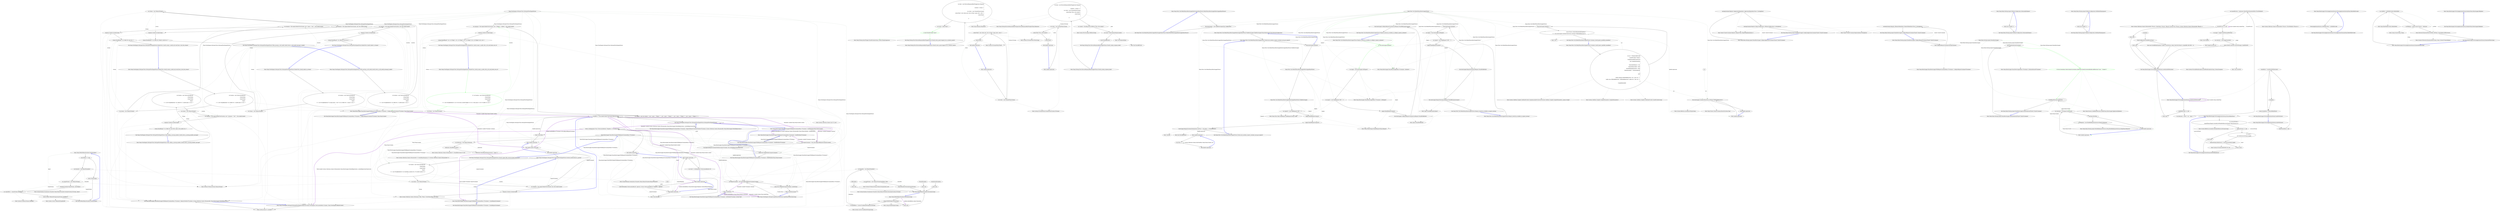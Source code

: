 digraph  {
n0 [cluster="Nancy.DefaultObjectSerializer.Serialize(object)", label="Entry Nancy.DefaultObjectSerializer.Serialize(object)", span="14-14"];
n1 [cluster="Nancy.DefaultObjectSerializer.Serialize(object)", label="sourceObject == null", span="16-16"];
n5 [cluster="Nancy.DefaultObjectSerializer.Serialize(object)", label="formatter.Serialize(outputStream, sourceObject)", span="25-25"];
n2 [cluster="Nancy.DefaultObjectSerializer.Serialize(object)", label="return String.Empty;", span="18-18"];
n3 [cluster="Nancy.DefaultObjectSerializer.Serialize(object)", label="var formatter = new BinaryFormatter()", span="21-21"];
n4 [cluster="Nancy.DefaultObjectSerializer.Serialize(object)", label="var outputStream = new MemoryStream()", span="23-23"];
n9 [cluster="System.Runtime.Serialization.Formatters.Binary.BinaryFormatter.BinaryFormatter()", label="Entry System.Runtime.Serialization.Formatters.Binary.BinaryFormatter.BinaryFormatter()", span="0-0"];
n10 [cluster="System.IO.MemoryStream.MemoryStream()", label="Entry System.IO.MemoryStream.MemoryStream()", span="0-0"];
n6 [cluster="Nancy.DefaultObjectSerializer.Serialize(object)", label="var outputBytes = outputStream.GetBuffer()", span="27-27"];
n7 [cluster="Nancy.DefaultObjectSerializer.Serialize(object)", label="return Convert.ToBase64String(outputStream.GetBuffer());", span="29-29"];
n11 [cluster="System.Runtime.Serialization.Formatters.Binary.BinaryFormatter.Serialize(System.IO.Stream, object)", label="Entry System.Runtime.Serialization.Formatters.Binary.BinaryFormatter.Serialize(System.IO.Stream, object)", span="0-0"];
n12 [cluster="System.IO.MemoryStream.GetBuffer()", label="Entry System.IO.MemoryStream.GetBuffer()", span="0-0"];
n8 [cluster="Nancy.DefaultObjectSerializer.Serialize(object)", label="Exit Nancy.DefaultObjectSerializer.Serialize(object)", span="14-14"];
n13 [cluster="System.Convert.ToBase64String(byte[])", label="Entry System.Convert.ToBase64String(byte[])", span="0-0"];
n14 [cluster="Nancy.DefaultObjectSerializer.Deserialize(string)", label="Entry Nancy.DefaultObjectSerializer.Deserialize(string)", span="38-38"];
n15 [cluster="Nancy.DefaultObjectSerializer.Deserialize(string)", label="string.IsNullOrEmpty(sourceString)", span="40-40"];
n17 [cluster="Nancy.DefaultObjectSerializer.Deserialize(string)", label="var inputBytes = Convert.FromBase64String(sourceString)", span="47-47"];
n16 [cluster="Nancy.DefaultObjectSerializer.Deserialize(string)", label="return null;", span="42-42"];
n28 [cluster="string.IsNullOrEmpty(string)", label="Entry string.IsNullOrEmpty(string)", span="0-0"];
n18 [cluster="Nancy.DefaultObjectSerializer.Deserialize(string)", label="var formatter = new BinaryFormatter()", span="49-49"];
n29 [cluster="System.Convert.FromBase64String(string)", label="Entry System.Convert.FromBase64String(string)", span="0-0"];
n19 [cluster="Nancy.DefaultObjectSerializer.Deserialize(string)", label="var inputStream = new MemoryStream(inputBytes, false)", span="51-51"];
n20 [cluster="Nancy.DefaultObjectSerializer.Deserialize(string)", label="return formatter.Deserialize(inputStream);", span="53-53"];
n30 [cluster="System.IO.MemoryStream.MemoryStream(byte[], bool)", label="Entry System.IO.MemoryStream.MemoryStream(byte[], bool)", span="0-0"];
n21 [cluster="Nancy.DefaultObjectSerializer.Deserialize(string)", label=FormatException, span="56-56"];
n22 [cluster="Nancy.DefaultObjectSerializer.Deserialize(string)", label="return null;", span="58-58"];
n23 [cluster="Nancy.DefaultObjectSerializer.Deserialize(string)", label=SerializationException, span="60-60"];
n24 [cluster="Nancy.DefaultObjectSerializer.Deserialize(string)", label="return null;", span="62-62"];
n25 [cluster="Nancy.DefaultObjectSerializer.Deserialize(string)", label=IOException, span="64-64"];
n26 [cluster="Nancy.DefaultObjectSerializer.Deserialize(string)", label="return null;", span="66-66"];
n27 [cluster="Nancy.DefaultObjectSerializer.Deserialize(string)", label="Exit Nancy.DefaultObjectSerializer.Deserialize(string)", span="38-38"];
n31 [cluster="System.Runtime.Serialization.Formatters.Binary.BinaryFormatter.Deserialize(System.IO.Stream)", label="Entry System.Runtime.Serialization.Formatters.Binary.BinaryFormatter.Deserialize(System.IO.Stream)", span="0-0"];
m0_16 [cluster="System.IO.StreamWriter.StreamWriter(System.IO.Stream)", file="BrowserResponseBodyWrapperFixture.cs", label="Entry System.IO.StreamWriter.StreamWriter(System.IO.Stream)", span="0-0"];
m0_9 [cluster="Unk.SequenceEqual", file="BrowserResponseBodyWrapperFixture.cs", label="Entry Unk.SequenceEqual", span=""];
m0_10 [cluster="bool.ShouldBeTrue()", file="BrowserResponseBodyWrapperFixture.cs", label="Entry bool.ShouldBeTrue()", span="70-70"];
m0_17 [cluster="System.IO.StreamWriter.Write(string)", file="BrowserResponseBodyWrapperFixture.cs", label="Entry System.IO.StreamWriter.Write(string)", span="0-0"];
m0_0 [cluster="Nancy.Testing.Tests.BrowserResponseBodyWrapperFixture.Should_contain_response_body()", file="BrowserResponseBodyWrapperFixture.cs", label="Entry Nancy.Testing.Tests.BrowserResponseBodyWrapperFixture.Should_contain_response_body()", span="12-12"];
m0_1 [cluster="Nancy.Testing.Tests.BrowserResponseBodyWrapperFixture.Should_contain_response_body()", file="BrowserResponseBodyWrapperFixture.cs", label="var body = new BrowserResponseBodyWrapper(new Response\r\n            {\r\n                Contents = stream => {\r\n                    var writer = new StreamWriter(stream);\r\n                    writer.Write(''This is the content'');\r\n                    writer.Flush();\r\n                }\r\n            })", span="15-22"];
m0_2 [cluster="Nancy.Testing.Tests.BrowserResponseBodyWrapperFixture.Should_contain_response_body()", file="BrowserResponseBodyWrapperFixture.cs", label="var content = Encoding.ASCII.GetBytes(''This is the content'')", span="24-24"];
m0_3 [cluster="Nancy.Testing.Tests.BrowserResponseBodyWrapperFixture.Should_contain_response_body()", file="BrowserResponseBodyWrapperFixture.cs", label="var result = body.SequenceEqual(content)", span="27-27"];
m0_4 [cluster="Nancy.Testing.Tests.BrowserResponseBodyWrapperFixture.Should_contain_response_body()", file="BrowserResponseBodyWrapperFixture.cs", label="result.ShouldBeTrue()", span="30-30"];
m0_5 [cluster="Nancy.Testing.Tests.BrowserResponseBodyWrapperFixture.Should_contain_response_body()", file="BrowserResponseBodyWrapperFixture.cs", label="Exit Nancy.Testing.Tests.BrowserResponseBodyWrapperFixture.Should_contain_response_body()", span="12-12"];
m0_6 [cluster="Nancy.Testing.BrowserResponseBodyWrapper.BrowserResponseBodyWrapper(Nancy.Response)", file="BrowserResponseBodyWrapperFixture.cs", label="Entry Nancy.Testing.BrowserResponseBodyWrapper.BrowserResponseBodyWrapper(Nancy.Response)", span="14-14"];
m0_8 [cluster="System.Text.Encoding.GetBytes(string)", file="BrowserResponseBodyWrapperFixture.cs", label="Entry System.Text.Encoding.GetBytes(string)", span="0-0"];
m0_18 [cluster="System.IO.StreamWriter.Flush()", file="BrowserResponseBodyWrapperFixture.cs", label="Entry System.IO.StreamWriter.Flush()", span="0-0"];
m0_19 [cluster="Nancy.Testing.Tests.BrowserResponseBodyWrapperFixture.Should_return_querywrapper_for_css_selector_match()", file="BrowserResponseBodyWrapperFixture.cs", label="Entry Nancy.Testing.Tests.BrowserResponseBodyWrapperFixture.Should_return_querywrapper_for_css_selector_match()", span="34-34"];
m0_20 [cluster="Nancy.Testing.Tests.BrowserResponseBodyWrapperFixture.Should_return_querywrapper_for_css_selector_match()", file="BrowserResponseBodyWrapperFixture.cs", label="var body = new BrowserResponseBodyWrapper(new Response\r\n            {\r\n                Contents = stream =>\r\n                {\r\n                    var writer = new StreamWriter(stream);\r\n                    writer.Write(''<div>Outer and <div id='#bar'>inner</div></div>'');\r\n                    writer.Flush();\r\n                }\r\n            })", span="37-45"];
m0_21 [cluster="Nancy.Testing.Tests.BrowserResponseBodyWrapperFixture.Should_return_querywrapper_for_css_selector_match()", file="BrowserResponseBodyWrapperFixture.cs", label="var result = body[''#bar'']", span="48-48"];
m0_22 [cluster="Nancy.Testing.Tests.BrowserResponseBodyWrapperFixture.Should_return_querywrapper_for_css_selector_match()", color=green, community=0, file="BrowserResponseBodyWrapperFixture.cs", label="2: result.ShouldContain(''inner'')", span="54-54"];
m0_23 [cluster="Nancy.Testing.Tests.BrowserResponseBodyWrapperFixture.Should_return_querywrapper_for_css_selector_match()", file="BrowserResponseBodyWrapperFixture.cs", label="Exit Nancy.Testing.Tests.BrowserResponseBodyWrapperFixture.Should_return_querywrapper_for_css_selector_match()", span="34-34"];
m0_24 [cluster="Nancy.Testing.QueryWrapper.ShouldContain(string, System.StringComparison)", file="BrowserResponseBodyWrapperFixture.cs", label="Entry Nancy.Testing.QueryWrapper.ShouldContain(string, System.StringComparison)", span="75-75"];
m0_7 [cluster="Nancy.Response.Response()", file="BrowserResponseBodyWrapperFixture.cs", label="Entry Nancy.Response.Response()", span="15-15"];
m0_25 [cluster="lambda expression", file="BrowserResponseBodyWrapperFixture.cs", label="Entry lambda expression", span="39-44"];
m0_12 [cluster="lambda expression", file="BrowserResponseBodyWrapperFixture.cs", label="var writer = new StreamWriter(stream)", span="18-18"];
m0_11 [cluster="lambda expression", file="BrowserResponseBodyWrapperFixture.cs", label="Entry lambda expression", span="17-21"];
m0_13 [cluster="lambda expression", file="BrowserResponseBodyWrapperFixture.cs", label="writer.Write(''This is the content'')", span="19-19"];
m0_14 [cluster="lambda expression", file="BrowserResponseBodyWrapperFixture.cs", label="writer.Flush()", span="20-20"];
m0_15 [cluster="lambda expression", file="BrowserResponseBodyWrapperFixture.cs", label="Exit lambda expression", span="17-21"];
m0_26 [cluster="lambda expression", file="BrowserResponseBodyWrapperFixture.cs", label="var writer = new StreamWriter(stream)", span="41-41"];
m0_27 [cluster="lambda expression", file="BrowserResponseBodyWrapperFixture.cs", label="writer.Write(''<div>Outer and <div id='#bar'>inner</div></div>'')", span="42-42"];
m0_28 [cluster="lambda expression", file="BrowserResponseBodyWrapperFixture.cs", label="writer.Flush()", span="43-43"];
m0_29 [cluster="lambda expression", file="BrowserResponseBodyWrapperFixture.cs", label="Exit lambda expression", span="39-44"];
m1_0 [cluster="Nancy.Tests.Unit.DefaultNancyBootstrapperBootstrapperBaseFixture.DefaultNancyBootstrapperBootstrapperBaseFixture()", file="DefaultNancyBootstrapperBootstrapperBaseFixture.cs", label="Entry Nancy.Tests.Unit.DefaultNancyBootstrapperBootstrapperBaseFixture.DefaultNancyBootstrapperBootstrapperBaseFixture()", span="15-15"];
m1_1 [cluster="Nancy.Tests.Unit.DefaultNancyBootstrapperBootstrapperBaseFixture.DefaultNancyBootstrapperBootstrapperBaseFixture()", file="DefaultNancyBootstrapperBootstrapperBaseFixture.cs", label="this.bootstrapper = new FakeBootstrapper(this.Configuration)", span="17-17"];
m1_2 [cluster="Nancy.Tests.Unit.DefaultNancyBootstrapperBootstrapperBaseFixture.DefaultNancyBootstrapperBootstrapperBaseFixture()", file="DefaultNancyBootstrapperBootstrapperBaseFixture.cs", label="Exit Nancy.Tests.Unit.DefaultNancyBootstrapperBootstrapperBaseFixture.DefaultNancyBootstrapperBootstrapperBaseFixture()", span="15-15"];
m1_3 [cluster="Nancy.Tests.Unit.DefaultNancyBootstrapperBootstrapperBaseFixture.FakeBootstrapper.FakeBootstrapper(Nancy.Bootstrapper.NancyInternalConfiguration)", file="DefaultNancyBootstrapperBootstrapperBaseFixture.cs", label="Entry Nancy.Tests.Unit.DefaultNancyBootstrapperBootstrapperBaseFixture.FakeBootstrapper.FakeBootstrapper(Nancy.Bootstrapper.NancyInternalConfiguration)", span="29-29"];
m1_17 [cluster="Unk.Any", file="DefaultNancyBootstrapperBootstrapperBaseFixture.cs", label="Entry Unk.Any", span=""];
m1_16 [cluster="Nancy.INancyEngine.HandleRequest(Nancy.Request)", file="DefaultNancyBootstrapperBootstrapperBaseFixture.cs", label="Entry Nancy.INancyEngine.HandleRequest(Nancy.Request)", span="15-15"];
m1_31 [cluster="object.ShouldBeSameAs(object)", file="DefaultNancyBootstrapperBootstrapperBaseFixture.cs", label="Entry object.ShouldBeSameAs(object)", span="130-130"];
m1_52 [cluster="System.Reflection.Assembly.GetType(string)", file="DefaultNancyBootstrapperBootstrapperBaseFixture.cs", label="Entry System.Reflection.Assembly.GetType(string)", span="0-0"];
m1_48 [cluster="Unk.>", file="DefaultNancyBootstrapperBootstrapperBaseFixture.cs", label="Entry Unk.>", span=""];
m1_32 [cluster="Nancy.Tests.Unit.DefaultNancyBootstrapperFixture.Request_should_be_available_to_request_startup()", file="DefaultNancyBootstrapperBootstrapperBaseFixture.cs", label="Entry Nancy.Tests.Unit.DefaultNancyBootstrapperFixture.Request_should_be_available_to_request_startup()", span="48-48"];
m1_33 [cluster="Nancy.Tests.Unit.DefaultNancyBootstrapperFixture.Request_should_be_available_to_request_startup()", file="DefaultNancyBootstrapperBootstrapperBaseFixture.cs", label="this.bootstrapper.Initialise()", span="50-50"];
m1_34 [cluster="Nancy.Tests.Unit.DefaultNancyBootstrapperFixture.Request_should_be_available_to_request_startup()", file="DefaultNancyBootstrapperBootstrapperBaseFixture.cs", label="var engine = this.bootstrapper.GetEngine()", span="51-51"];
m1_37 [cluster="Nancy.Tests.Unit.DefaultNancyBootstrapperFixture.Request_should_be_available_to_request_startup()", file="DefaultNancyBootstrapperBootstrapperBaseFixture.cs", label="this.bootstrapper.RequestStartupLastRequest.ShouldNotBeNull()", span="56-56"];
m1_38 [cluster="Nancy.Tests.Unit.DefaultNancyBootstrapperFixture.Request_should_be_available_to_request_startup()", file="DefaultNancyBootstrapperBootstrapperBaseFixture.cs", label="this.bootstrapper.RequestStartupLastRequest.ShouldBeSameAs(request)", span="57-57"];
m1_35 [cluster="Nancy.Tests.Unit.DefaultNancyBootstrapperFixture.Request_should_be_available_to_request_startup()", file="DefaultNancyBootstrapperBootstrapperBaseFixture.cs", label="var request = new FakeRequest(''GET'', ''/'')", span="52-52"];
m1_36 [cluster="Nancy.Tests.Unit.DefaultNancyBootstrapperFixture.Request_should_be_available_to_request_startup()", file="DefaultNancyBootstrapperBootstrapperBaseFixture.cs", label="engine.HandleRequest(request)", span="54-54"];
m1_39 [cluster="Nancy.Tests.Unit.DefaultNancyBootstrapperFixture.Request_should_be_available_to_request_startup()", file="DefaultNancyBootstrapperBootstrapperBaseFixture.cs", label="Exit Nancy.Tests.Unit.DefaultNancyBootstrapperFixture.Request_should_be_available_to_request_startup()", span="48-48"];
m1_18 [cluster="bool.ShouldBeFalse()", file="DefaultNancyBootstrapperBootstrapperBaseFixture.cs", label="Entry bool.ShouldBeFalse()", span="90-90"];
m1_15 [cluster="Nancy.Tests.Fakes.FakeRequest.FakeRequest(string, string)", file="DefaultNancyBootstrapperBootstrapperBaseFixture.cs", label="Entry Nancy.Tests.Fakes.FakeRequest.FakeRequest(string, string)", span="8-8"];
m1_46 [cluster="System.CodeDom.Compiler.CompilerParameters.CompilerParameters()", file="DefaultNancyBootstrapperBootstrapperBaseFixture.cs", label="Entry System.CodeDom.Compiler.CompilerParameters.CompilerParameters()", span="0-0"];
m1_4 [cluster="Nancy.Tests.Unit.DefaultNancyBootstrapperFixture.Should_only_initialise_request_container_once_per_request()", file="DefaultNancyBootstrapperBootstrapperBaseFixture.cs", label="Entry Nancy.Tests.Unit.DefaultNancyBootstrapperFixture.Should_only_initialise_request_container_once_per_request()", span="21-21"];
m1_5 [cluster="Nancy.Tests.Unit.DefaultNancyBootstrapperFixture.Should_only_initialise_request_container_once_per_request()", file="DefaultNancyBootstrapperBootstrapperBaseFixture.cs", label="this.bootstrapper.Initialise()", span="23-23"];
m1_45 [cluster="System.CodeDom.Compiler.CodeDomProvider.CreateProvider(string)", file="DefaultNancyBootstrapperBootstrapperBaseFixture.cs", label="Entry System.CodeDom.Compiler.CodeDomProvider.CreateProvider(string)", span="0-0"];
m1_14 [cluster="Nancy.Bootstrapper.NancyBootstrapperBase<TContainer>.GetEngine()", file="DefaultNancyBootstrapperBootstrapperBaseFixture.cs", label="Entry Nancy.Bootstrapper.NancyBootstrapperBase<TContainer>.GetEngine()", span="352-352"];
m1_13 [cluster="Nancy.Bootstrapper.NancyBootstrapperBase<TContainer>.Initialise()", file="DefaultNancyBootstrapperBootstrapperBaseFixture.cs", label="Entry Nancy.Bootstrapper.NancyBootstrapperBase<TContainer>.Initialise()", span="209-209"];
m1_47 [cluster="System.CodeDom.Compiler.CodeDomProvider.CompileAssemblyFromSource(System.CodeDom.Compiler.CompilerParameters, params string[])", file="DefaultNancyBootstrapperBootstrapperBaseFixture.cs", label="Entry System.CodeDom.Compiler.CodeDomProvider.CompileAssemblyFromSource(System.CodeDom.Compiler.CompilerParameters, params string[])", span="0-0"];
m1_49 [cluster="lambda expression", file="DefaultNancyBootstrapperBootstrapperBaseFixture.cs", label="Entry lambda expression", span="82-82"];
m1_50 [cluster="lambda expression", file="DefaultNancyBootstrapperBootstrapperBaseFixture.cs", label="this.bootstrapper.Container.Resolve(ass.GetType(''IWillNotBeResolved''))", span="82-82"];
m1_19 [cluster="lambda expression", file="DefaultNancyBootstrapperBootstrapperBaseFixture.cs", label="Entry lambda expression", span="31-31"];
m1_51 [cluster="lambda expression", file="DefaultNancyBootstrapperBootstrapperBaseFixture.cs", label="Exit lambda expression", span="82-82"];
m1_20 [cluster="lambda expression", file="DefaultNancyBootstrapperBootstrapperBaseFixture.cs", label="kvp.Value > 1", span="31-31"];
m1_21 [cluster="lambda expression", file="DefaultNancyBootstrapperBootstrapperBaseFixture.cs", label="Exit lambda expression", span="31-31"];
m1_22 [cluster="Nancy.Tests.Unit.DefaultNancyBootstrapperFixture.Request_should_be_available_to_configure_request_container()", file="DefaultNancyBootstrapperBootstrapperBaseFixture.cs", label="Entry Nancy.Tests.Unit.DefaultNancyBootstrapperFixture.Request_should_be_available_to_configure_request_container()", span="35-35"];
m1_23 [cluster="Nancy.Tests.Unit.DefaultNancyBootstrapperFixture.Request_should_be_available_to_configure_request_container()", color=green, community=0, file="DefaultNancyBootstrapperBootstrapperBaseFixture.cs", label="18: this.bootstrapper.Initialise()", span="37-37"];
m1_24 [cluster="Nancy.Tests.Unit.DefaultNancyBootstrapperFixture.Request_should_be_available_to_configure_request_container()", file="DefaultNancyBootstrapperBootstrapperBaseFixture.cs", label="var engine = this.bootstrapper.GetEngine()", span="38-38"];
m1_27 [cluster="Nancy.Tests.Unit.DefaultNancyBootstrapperFixture.Request_should_be_available_to_configure_request_container()", file="DefaultNancyBootstrapperBootstrapperBaseFixture.cs", label="this.bootstrapper.ConfigureRequestContainerLastRequest.ShouldNotBeNull()", span="43-43"];
m1_28 [cluster="Nancy.Tests.Unit.DefaultNancyBootstrapperFixture.Request_should_be_available_to_configure_request_container()", file="DefaultNancyBootstrapperBootstrapperBaseFixture.cs", label="this.bootstrapper.ConfigureRequestContainerLastRequest.ShouldBeSameAs(request)", span="44-44"];
m1_25 [cluster="Nancy.Tests.Unit.DefaultNancyBootstrapperFixture.Request_should_be_available_to_configure_request_container()", file="DefaultNancyBootstrapperBootstrapperBaseFixture.cs", label="var request = new FakeRequest(''GET'', ''/'')", span="39-39"];
m1_26 [cluster="Nancy.Tests.Unit.DefaultNancyBootstrapperFixture.Request_should_be_available_to_configure_request_container()", file="DefaultNancyBootstrapperBootstrapperBaseFixture.cs", label="engine.HandleRequest(request)", span="41-41"];
m1_29 [cluster="Nancy.Tests.Unit.DefaultNancyBootstrapperFixture.Request_should_be_available_to_configure_request_container()", file="DefaultNancyBootstrapperBootstrapperBaseFixture.cs", label="Exit Nancy.Tests.Unit.DefaultNancyBootstrapperFixture.Request_should_be_available_to_configure_request_container()", span="35-35"];
m1_6 [cluster="Nancy.Tests.Unit.DefaultNancyBootstrapperFixture.Should_only_initialise_request_container_once_per_request()", file="DefaultNancyBootstrapperBootstrapperBaseFixture.cs", label="Nancy.Tests.Unit.DefaultNancyBootstrapperBootstrapperBaseFixture", span=""];
m1_11 [cluster="Nancy.Tests.Unit.DefaultNancyBootstrapperFixture.Should_only_initialise_request_container_once_per_request()", file="DefaultNancyBootstrapperBootstrapperBaseFixture.cs", label="bootstrapper.RequestContainerInitialisations.Any(kvp => kvp.Value > 1).ShouldBeFalse()", span="31-31"];
m1_7 [cluster="Nancy.Tests.Unit.DefaultNancyBootstrapperFixture.Should_only_initialise_request_container_once_per_request()", file="DefaultNancyBootstrapperBootstrapperBaseFixture.cs", label="Nancy.Tests.Unit.DefaultNancyBootstrapperBootstrapperBaseFixture.FakeBootstrapper", span=""];
m1_9 [cluster="Nancy.Tests.Unit.DefaultNancyBootstrapperFixture.Should_only_initialise_request_container_once_per_request()", file="DefaultNancyBootstrapperBootstrapperBaseFixture.cs", label="engine.HandleRequest(request)", span="28-28"];
m1_10 [cluster="Nancy.Tests.Unit.DefaultNancyBootstrapperFixture.Should_only_initialise_request_container_once_per_request()", file="DefaultNancyBootstrapperBootstrapperBaseFixture.cs", label="engine.HandleRequest(request2)", span="29-29"];
m1_8 [cluster="Nancy.Tests.Unit.DefaultNancyBootstrapperFixture.Should_only_initialise_request_container_once_per_request()", file="DefaultNancyBootstrapperBootstrapperBaseFixture.cs", label="var request2 = new FakeRequest(''GET'', ''/'')", span="26-26"];
m1_12 [cluster="Nancy.Tests.Unit.DefaultNancyBootstrapperFixture.Should_only_initialise_request_container_once_per_request()", file="DefaultNancyBootstrapperBootstrapperBaseFixture.cs", label="Exit Nancy.Tests.Unit.DefaultNancyBootstrapperFixture.Should_only_initialise_request_container_once_per_request()", span="21-21"];
m1_40 [cluster="Nancy.Tests.Unit.DefaultNancyBootstrapperFixture.Container_should_ignore_specified_assemblies()", file="DefaultNancyBootstrapperBootstrapperBaseFixture.cs", label="Entry Nancy.Tests.Unit.DefaultNancyBootstrapperFixture.Container_should_ignore_specified_assemblies()", span="61-61"];
m1_42 [cluster="Nancy.Tests.Unit.DefaultNancyBootstrapperFixture.Container_should_ignore_specified_assemblies()", file="DefaultNancyBootstrapperBootstrapperBaseFixture.cs", label="this.bootstrapper.Initialise ()", span="80-80"];
m1_43 [cluster="Nancy.Tests.Unit.DefaultNancyBootstrapperFixture.Container_should_ignore_specified_assemblies()", file="DefaultNancyBootstrapperBootstrapperBaseFixture.cs", label="Assert.Throws<TinyIoCResolutionException>(\r\n                () => this.bootstrapper.Container.Resolve(ass.GetType(''IWillNotBeResolved'')))", span="81-82"];
m1_41 [cluster="Nancy.Tests.Unit.DefaultNancyBootstrapperFixture.Container_should_ignore_specified_assemblies()", file="DefaultNancyBootstrapperBootstrapperBaseFixture.cs", label="var ass = CSharpCodeProvider\r\n                .CreateProvider(''CSharp'')\r\n                .CompileAssemblyFromSource(\r\n                    new CompilerParameters\r\n                    {\r\n                        GenerateInMemory = true,\r\n                        GenerateExecutable = false,\r\n                        IncludeDebugInformation = false,\r\n                        OutputAssembly = ''TestAssembly.dll''\r\n                    },\r\n                    new[]\r\n                    {\r\n                        ''public interface IWillNotBeResolved { int i { get; set; } }'',\r\n                        ''public class WillNotBeResolved : IWillNotBeResolved { public int i { get; set; } }''\r\n                    })\r\n                .CompiledAssembly", span="63-78"];
m1_44 [cluster="Nancy.Tests.Unit.DefaultNancyBootstrapperFixture.Container_should_ignore_specified_assemblies()", file="DefaultNancyBootstrapperBootstrapperBaseFixture.cs", label="Exit Nancy.Tests.Unit.DefaultNancyBootstrapperFixture.Container_should_ignore_specified_assemblies()", span="61-61"];
m1_53 [cluster="Nancy.TinyIoc.TinyIoCContainer.Resolve(System.Type)", file="DefaultNancyBootstrapperBootstrapperBaseFixture.cs", label="Entry Nancy.TinyIoc.TinyIoCContainer.Resolve(System.Type)", span="1455-1455"];
m1_30 [cluster="object.ShouldNotBeNull()", file="DefaultNancyBootstrapperBootstrapperBaseFixture.cs", label="Entry object.ShouldNotBeNull()", span="140-140"];
m1_54 [file="DefaultNancyBootstrapperBootstrapperBaseFixture.cs", label="Nancy.Tests.Unit.DefaultNancyBootstrapperFixture", span=""];
m1_55 [file="DefaultNancyBootstrapperBootstrapperBaseFixture.cs", label=ass, span=""];
m2_4 [cluster="TinyIoC.TinyIoCContainer.Register<RegisterType, RegisterImplementation>()", file="DemoBootstrapper.cs", label="Entry TinyIoC.TinyIoCContainer.Register<RegisterType, RegisterImplementation>()", span="1018-1018"];
m2_0 [cluster="Nancy.Demo.Hosting.Aspnet.DemoBootstrapper.ConfigureApplicationContainer(TinyIoC.TinyIoCContainer)", file="DemoBootstrapper.cs", label="Entry Nancy.Demo.Hosting.Aspnet.DemoBootstrapper.ConfigureApplicationContainer(TinyIoC.TinyIoCContainer)", span="10-10"];
m2_1 [cluster="Nancy.Demo.Hosting.Aspnet.DemoBootstrapper.ConfigureApplicationContainer(TinyIoC.TinyIoCContainer)", file="DemoBootstrapper.cs", label="existingContainer.Register<IApplicationDependency, ApplicationDependencyClass>().AsSingleton()", span="14-14"];
m2_2 [cluster="Nancy.Demo.Hosting.Aspnet.DemoBootstrapper.ConfigureApplicationContainer(TinyIoC.TinyIoCContainer)", file="DemoBootstrapper.cs", label="existingContainer.Register<IRazorConfiguration, MyRazorConfiguration>().AsSingleton()", span="15-15"];
m2_3 [cluster="Nancy.Demo.Hosting.Aspnet.DemoBootstrapper.ConfigureApplicationContainer(TinyIoC.TinyIoCContainer)", file="DemoBootstrapper.cs", label="Exit Nancy.Demo.Hosting.Aspnet.DemoBootstrapper.ConfigureApplicationContainer(TinyIoC.TinyIoCContainer)", span="10-10"];
m2_19 [cluster="lambda expression", file="DemoBootstrapper.cs", label="var username = ctx.Request.Query.pirate", span="33-33"];
m2_5 [cluster="TinyIoC.TinyIoCContainer.RegisterOptions.AsSingleton()", file="DemoBootstrapper.cs", label="Entry TinyIoC.TinyIoCContainer.RegisterOptions.AsSingleton()", span="592-592"];
m2_16 [cluster="Nancy.Bootstrapper.NancyBootstrapperBase<TContainer>.InitialiseInternal(TContainer)", file="DemoBootstrapper.cs", label="Entry Nancy.Bootstrapper.NancyBootstrapperBase<TContainer>.InitialiseInternal(TContainer)", span="387-387"];
m2_11 [cluster="Nancy.Demo.Hosting.Aspnet.DemoBootstrapper.InitialiseInternal(TinyIoC.TinyIoCContainer)", file="DemoBootstrapper.cs", label="Entry Nancy.Demo.Hosting.Aspnet.DemoBootstrapper.InitialiseInternal(TinyIoC.TinyIoCContainer)", span="25-25"];
m2_12 [cluster="Nancy.Demo.Hosting.Aspnet.DemoBootstrapper.InitialiseInternal(TinyIoC.TinyIoCContainer)", file="DemoBootstrapper.cs", label="base.InitialiseInternal(container)", span="28-28"];
m2_13 [cluster="Nancy.Demo.Hosting.Aspnet.DemoBootstrapper.InitialiseInternal(TinyIoC.TinyIoCContainer)", color=green, community=0, file="DemoBootstrapper.cs", label="28: this.Conventions.StaticContentsConventions.Add(StaticContentConventionBuilder.AddDirectory(''moo'', ''Content''))", span="30-30"];
m2_14 [cluster="Nancy.Demo.Hosting.Aspnet.DemoBootstrapper.InitialiseInternal(TinyIoC.TinyIoCContainer)", file="DemoBootstrapper.cs", label="CookieBasedSessions.Enable(this)", span="32-32"];
m2_15 [cluster="Nancy.Demo.Hosting.Aspnet.DemoBootstrapper.InitialiseInternal(TinyIoC.TinyIoCContainer)", file="DemoBootstrapper.cs", label="Exit Nancy.Demo.Hosting.Aspnet.DemoBootstrapper.InitialiseInternal(TinyIoC.TinyIoCContainer)", span="25-25"];
m2_10 [cluster="Nancy.Bootstrapper.NancyBootstrapperWithRequestContainerBase<TContainer>.ConfigureRequestContainer(TContainer)", file="DemoBootstrapper.cs", label="Entry Nancy.Bootstrapper.NancyBootstrapperWithRequestContainerBase<TContainer>.ConfigureRequestContainer(TContainer)", span="91-91"];
m2_23 [cluster="Nancy.Demo.Hosting.Aspnet.HereBeAResponseYouScurvyDog.HereBeAResponseYouScurvyDog(Nancy.Response)", file="DemoBootstrapper.cs", label="Entry Nancy.Demo.Hosting.Aspnet.HereBeAResponseYouScurvyDog.HereBeAResponseYouScurvyDog(Nancy.Response)", span="12-12"];
m2_18 [cluster="lambda expression", file="DemoBootstrapper.cs", label="Entry lambda expression", span="31-39"];
m2_17 [cluster="Nancy.Session.CookieBasedSessions.Enable(Nancy.Bootstrapper.IApplicationPipelines)", file="DemoBootstrapper.cs", label="Entry Nancy.Session.CookieBasedSessions.Enable(Nancy.Bootstrapper.IApplicationPipelines)", span="79-79"];
m2_24 [cluster="Nancy.Demo.Hosting.Aspnet.MyRazorConfiguration.GetAssemblyNames()", file="DemoBootstrapper.cs", label="Entry Nancy.Demo.Hosting.Aspnet.MyRazorConfiguration.GetAssemblyNames()", span="53-53"];
m2_25 [cluster="Nancy.Demo.Hosting.Aspnet.MyRazorConfiguration.GetAssemblyNames()", file="DemoBootstrapper.cs", label="return new string[] { };", span="55-55"];
m2_26 [cluster="Nancy.Demo.Hosting.Aspnet.MyRazorConfiguration.GetAssemblyNames()", file="DemoBootstrapper.cs", label="Exit Nancy.Demo.Hosting.Aspnet.MyRazorConfiguration.GetAssemblyNames()", span="53-53"];
m2_6 [cluster="Nancy.Demo.Hosting.Aspnet.DemoBootstrapper.ConfigureRequestContainer(TinyIoC.TinyIoCContainer)", file="DemoBootstrapper.cs", label="Entry Nancy.Demo.Hosting.Aspnet.DemoBootstrapper.ConfigureRequestContainer(TinyIoC.TinyIoCContainer)", span="18-18"];
m2_7 [cluster="Nancy.Demo.Hosting.Aspnet.DemoBootstrapper.ConfigureRequestContainer(TinyIoC.TinyIoCContainer)", file="DemoBootstrapper.cs", label="base.ConfigureRequestContainer(existingContainer)", span="20-20"];
m2_8 [cluster="Nancy.Demo.Hosting.Aspnet.DemoBootstrapper.ConfigureRequestContainer(TinyIoC.TinyIoCContainer)", file="DemoBootstrapper.cs", label="existingContainer.Register<IRequestDependency, RequestDependencyClass>().AsSingleton()", span="22-22"];
m2_9 [cluster="Nancy.Demo.Hosting.Aspnet.DemoBootstrapper.ConfigureRequestContainer(TinyIoC.TinyIoCContainer)", file="DemoBootstrapper.cs", label="Exit Nancy.Demo.Hosting.Aspnet.DemoBootstrapper.ConfigureRequestContainer(TinyIoC.TinyIoCContainer)", span="18-18"];
m2_21 [cluster="lambda expression", file="DemoBootstrapper.cs", label="ctx.Response = new HereBeAResponseYouScurvyDog(ctx.Response)", span="37-37"];
m2_20 [cluster="lambda expression", file="DemoBootstrapper.cs", label="username.HasValue", span="35-35"];
m2_22 [cluster="lambda expression", file="DemoBootstrapper.cs", label="Exit lambda expression", span="31-39"];
m2_27 [cluster="Nancy.Demo.Hosting.Aspnet.MyRazorConfiguration.GetDefaultNamespaces()", file="DemoBootstrapper.cs", label="Entry Nancy.Demo.Hosting.Aspnet.MyRazorConfiguration.GetDefaultNamespaces()", span="58-58"];
m2_28 [cluster="Nancy.Demo.Hosting.Aspnet.MyRazorConfiguration.GetDefaultNamespaces()", file="DemoBootstrapper.cs", label="return new string[] { };", span="60-60"];
m2_29 [cluster="Nancy.Demo.Hosting.Aspnet.MyRazorConfiguration.GetDefaultNamespaces()", file="DemoBootstrapper.cs", label="Exit Nancy.Demo.Hosting.Aspnet.MyRazorConfiguration.GetDefaultNamespaces()", span="58-58"];
m2_30 [file="DemoBootstrapper.cs", label="Nancy.Demo.Hosting.Aspnet.DemoBootstrapper", span=""];
m3_19 [cluster="lambda expression", file="DotLiquidViewEngineFixture.cs", label="return x.GetArgument<Func<ViewLocationResult, Template>>(1).Invoke(result);", span="24-24"];
m3_7 [cluster="Nancy.Bootstrapper.NancyBootstrapperWithRequestContainerBase<TContainer>.GetAllModules(TContainer)", file="DotLiquidViewEngineFixture.cs", label="Entry Nancy.Bootstrapper.NancyBootstrapperWithRequestContainerBase<TContainer>.GetAllModules(TContainer)", span="141-141"];
m3_36 [cluster="Nancy.Bootstrapper.NancyBootstrapperWithRequestContainerBase<TContainer>.RegisterModules(TContainer, System.Collections.Generic.IEnumerable<Nancy.Bootstrapper.ModuleRegistration>)", file="DotLiquidViewEngineFixture.cs", label="Exit Nancy.Bootstrapper.NancyBootstrapperWithRequestContainerBase<TContainer>.RegisterModules(TContainer, System.Collections.Generic.IEnumerable<Nancy.Bootstrapper.ModuleRegistration>)", span="118-118"];
m3_96 [cluster="System.Collections.Generic.List<T>.List()", file="DotLiquidViewEngineFixture.cs", label="Entry System.Collections.Generic.List<T>.List()", span="0-0"];
m3_58 [cluster="Nancy.ViewEngines.DotLiquid.Tests.DotLiquidViewEngineFixture.When_passing_a_null_model_should_return_a_null_model_message_if_called()", file="DotLiquidViewEngineFixture.cs", label="Entry Nancy.ViewEngines.DotLiquid.Tests.DotLiquidViewEngineFixture.When_passing_a_null_model_should_return_a_null_model_message_if_called()", span="85-85"];
m3_59 [cluster="Nancy.ViewEngines.DotLiquid.Tests.DotLiquidViewEngineFixture.When_passing_a_null_model_should_return_a_null_model_message_if_called()", file="DotLiquidViewEngineFixture.cs", label="var location = new ViewLocationResult(\r\n                string.Empty,\r\n                string.Empty,\r\n                ''liquid'',\r\n                () => new StringReader(@''<h1>Hello Mr. {{ model.name }}</h1>'')\r\n            )", span="88-93"];
m3_60 [cluster="Nancy.ViewEngines.DotLiquid.Tests.DotLiquidViewEngineFixture.When_passing_a_null_model_should_return_a_null_model_message_if_called()", file="DotLiquidViewEngineFixture.cs", label="var stream = new MemoryStream()", span="95-95"];
m3_61 [cluster="Nancy.ViewEngines.DotLiquid.Tests.DotLiquidViewEngineFixture.When_passing_a_null_model_should_return_a_null_model_message_if_called()", file="DotLiquidViewEngineFixture.cs", label="var response = this.engine.RenderView(location, null, this.renderContext)", span="98-98"];
m3_62 [cluster="Nancy.ViewEngines.DotLiquid.Tests.DotLiquidViewEngineFixture.When_passing_a_null_model_should_return_a_null_model_message_if_called()", file="DotLiquidViewEngineFixture.cs", label="response.Contents.Invoke(stream)", span="99-99"];
m3_63 [cluster="Nancy.ViewEngines.DotLiquid.Tests.DotLiquidViewEngineFixture.When_passing_a_null_model_should_return_a_null_model_message_if_called()", file="DotLiquidViewEngineFixture.cs", label="stream.ShouldEqual(''<h1>Hello Mr. [Model is null]</h1>'')", span="102-102"];
m3_64 [cluster="Nancy.ViewEngines.DotLiquid.Tests.DotLiquidViewEngineFixture.When_passing_a_null_model_should_return_a_null_model_message_if_called()", file="DotLiquidViewEngineFixture.cs", label="Exit Nancy.ViewEngines.DotLiquid.Tests.DotLiquidViewEngineFixture.When_passing_a_null_model_should_return_a_null_model_message_if_called()", span="85-85"];
m3_32 [cluster="Nancy.Bootstrapper.NancyBootstrapperWithRequestContainerBase<TContainer>.ConfigureRequestContainer(TContainer, Nancy.NancyContext)", file="DotLiquidViewEngineFixture.cs", label="Entry Nancy.Bootstrapper.NancyBootstrapperWithRequestContainerBase<TContainer>.ConfigureRequestContainer(TContainer, Nancy.NancyContext)", span="109-109"];
m3_20 [cluster="lambda expression", file="DotLiquidViewEngineFixture.cs", label="Exit lambda expression", span="21-25"];
m3_6 [cluster="Nancy.ViewEngines.DotLiquid.Tests.DotLiquidViewEngineFixture.DotLiquidViewEngineFixture()", file="DotLiquidViewEngineFixture.cs", label="Exit Nancy.ViewEngines.DotLiquid.Tests.DotLiquidViewEngineFixture.DotLiquidViewEngineFixture()", span="15-15"];
m3_38 [cluster="Nancy.Bootstrapper.NancyBootstrapperWithRequestContainerBase<TContainer>.RegisterRequestContainerModules(TContainer, System.Collections.Generic.IEnumerable<Nancy.Bootstrapper.ModuleRegistration>)", file="DotLiquidViewEngineFixture.cs", label="Exit Nancy.Bootstrapper.NancyBootstrapperWithRequestContainerBase<TContainer>.RegisterRequestContainerModules(TContainer, System.Collections.Generic.IEnumerable<Nancy.Bootstrapper.ModuleRegistration>)", span="134-134"];
m3_12 [cluster="Unk.Returns", file="DotLiquidViewEngineFixture.cs", label="Entry Unk.Returns", span=""];
m3_40 [cluster="Nancy.Bootstrapper.NancyBootstrapperWithRequestContainerBase<TContainer>.GetModule(TContainer, System.Type)", file="DotLiquidViewEngineFixture.cs", label="Exit Nancy.Bootstrapper.NancyBootstrapperWithRequestContainerBase<TContainer>.GetModule(TContainer, System.Type)", span="149-149"];
m3_34 [cluster="Nancy.ViewEngines.DotLiquid.DotLiquidViewEngine.RenderView(Nancy.ViewEngines.ViewLocationResult, dynamic, Nancy.ViewEngines.IRenderContext)", file="DotLiquidViewEngineFixture.cs", label="Entry Nancy.ViewEngines.DotLiquid.DotLiquidViewEngine.RenderView(Nancy.ViewEngines.ViewLocationResult, dynamic, Nancy.ViewEngines.IRenderContext)", span="53-53"];
m3_35 [cluster="System.Action<T>.Invoke(T)", file="DotLiquidViewEngineFixture.cs", label="Entry System.Action<T>.Invoke(T)", span="0-0"];
m3_9 [cluster="Nancy.Bootstrapper.NancyBootstrapperWithRequestContainerBase<TContainer>.GetModule(System.Type, Nancy.NancyContext)", file="DotLiquidViewEngineFixture.cs", label="var requestContainer = this.GetConfiguredRequestContainer(context)", span="58-58"];
m3_46 [cluster="System.Collections.Generic.IEnumerable<T>.ShouldHaveCount<T>(int)", file="DotLiquidViewEngineFixture.cs", label="Entry System.Collections.Generic.IEnumerable<T>.ShouldHaveCount<T>(int)", span="65-65"];
m3_5 [cluster="Nancy.ViewEngines.DotLiquid.Tests.DotLiquidViewEngineFixture.DotLiquidViewEngineFixture()", file="DotLiquidViewEngineFixture.cs", label="A.CallTo(() => this.renderContext.ViewCache).Returns(cache)", span="28-28"];
m3_21 [cluster="Unk.Invoke", file="DotLiquidViewEngineFixture.cs", label="Entry Unk.Invoke", span=""];
m3_22 [cluster="lambda expression", file="DotLiquidViewEngineFixture.cs", label="Entry lambda expression", span="28-28"];
m3_26 [cluster="Nancy.ViewEngines.DotLiquid.Tests.DotLiquidViewEngineFixture.Include_should_look_for_a_partial()", file="DotLiquidViewEngineFixture.cs", label="var location = new ViewLocationResult(\r\n                string.Empty,\r\n                string.Empty,\r\n                ''liquid'',\r\n                () => new StringReader(@''<h1>Including a partial</h1>{% include 'partial' %}'')\r\n            )", span="35-40"];
m3_27 [cluster="Nancy.ViewEngines.DotLiquid.Tests.DotLiquidViewEngineFixture.Include_should_look_for_a_partial()", file="DotLiquidViewEngineFixture.cs", label="var stream = new MemoryStream()", span="42-42"];
m3_23 [cluster="lambda expression", file="DotLiquidViewEngineFixture.cs", label="this.renderContext.ViewCache", span="28-28"];
m3_24 [cluster="lambda expression", file="DotLiquidViewEngineFixture.cs", label="Exit lambda expression", span="28-28"];
m3_28 [cluster="Nancy.ViewEngines.DotLiquid.Tests.DotLiquidViewEngineFixture.Include_should_look_for_a_partial()", file="DotLiquidViewEngineFixture.cs", label="var response = this.engine.RenderView(location, null, this.renderContext)", span="45-45"];
m3_25 [cluster="Nancy.ViewEngines.DotLiquid.Tests.DotLiquidViewEngineFixture.Include_should_look_for_a_partial()", file="DotLiquidViewEngineFixture.cs", label="Entry Nancy.ViewEngines.DotLiquid.Tests.DotLiquidViewEngineFixture.Include_should_look_for_a_partial()", span="32-32"];
m3_29 [cluster="Nancy.ViewEngines.DotLiquid.Tests.DotLiquidViewEngineFixture.Include_should_look_for_a_partial()", file="DotLiquidViewEngineFixture.cs", label="response.Contents.Invoke(stream)", span="46-46"];
m3_30 [cluster="System.Collections.Generic.IDictionary<TKey, TValue>.TryGetValue(TKey, out TValue)", file="DotLiquidViewEngineFixture.cs", label="Entry System.Collections.Generic.IDictionary<TKey, TValue>.TryGetValue(TKey, out TValue)", span="0-0"];
m3_31 [cluster="Nancy.Bootstrapper.NancyBootstrapperWithRequestContainerBase<TContainer>.CreateRequestContainer()", file="DotLiquidViewEngineFixture.cs", label="Entry Nancy.Bootstrapper.NancyBootstrapperWithRequestContainerBase<TContainer>.CreateRequestContainer()", span="127-127"];
m3_33 [cluster="Nancy.Bootstrapper.NancyBootstrapperWithRequestContainerBase<TContainer>.ConfigureRequestContainer(TContainer, Nancy.NancyContext)", file="DotLiquidViewEngineFixture.cs", label="Exit Nancy.Bootstrapper.NancyBootstrapperWithRequestContainerBase<TContainer>.ConfigureRequestContainer(TContainer, Nancy.NancyContext)", span="109-109"];
m3_0 [cluster="Nancy.Bootstrapper.NancyBootstrapperWithRequestContainerBase<TContainer>.GetAllModules(Nancy.NancyContext)", file="DotLiquidViewEngineFixture.cs", label="Entry Nancy.Bootstrapper.NancyBootstrapperWithRequestContainerBase<TContainer>.GetAllModules(Nancy.NancyContext)", span="41-41"];
m3_1 [cluster="Nancy.Bootstrapper.NancyBootstrapperWithRequestContainerBase<TContainer>.GetAllModules(Nancy.NancyContext)", file="DotLiquidViewEngineFixture.cs", label="var requestContainer = this.GetConfiguredRequestContainer(context)", span="43-43"];
m3_4 [cluster="Nancy.Bootstrapper.NancyBootstrapperWithRequestContainerBase<TContainer>.GetAllModules(Nancy.NancyContext)", file="DotLiquidViewEngineFixture.cs", label="Exit Nancy.Bootstrapper.NancyBootstrapperWithRequestContainerBase<TContainer>.GetAllModules(Nancy.NancyContext)", span="41-41"];
m3_2 [cluster="Nancy.Bootstrapper.NancyBootstrapperWithRequestContainerBase<TContainer>.GetAllModules(Nancy.NancyContext)", file="DotLiquidViewEngineFixture.cs", label="this.RegisterRequestContainerModules(requestContainer, this.moduleRegistrationTypeCache)", span="45-45"];
m3_3 [cluster="Nancy.Bootstrapper.NancyBootstrapperWithRequestContainerBase<TContainer>.GetAllModules(Nancy.NancyContext)", file="DotLiquidViewEngineFixture.cs", label="return this.GetAllModules(requestContainer);", span="47-47"];
m3_78 [cluster="Nancy.ViewEngines.DotLiquid.Tests.DotLiquidViewEngineFixture.when_calling_a_missing_member_should_return_a_missing_member_message()", file="DotLiquidViewEngineFixture.cs", label="Entry Nancy.ViewEngines.DotLiquid.Tests.DotLiquidViewEngineFixture.when_calling_a_missing_member_should_return_a_missing_member_message()", span="127-127"];
m3_79 [cluster="Nancy.ViewEngines.DotLiquid.Tests.DotLiquidViewEngineFixture.when_calling_a_missing_member_should_return_a_missing_member_message()", file="DotLiquidViewEngineFixture.cs", label="var location = new ViewLocationResult(\r\n                string.Empty,\r\n                string.Empty,\r\n                ''liquid'',\r\n                () => new StringReader(@''<h1>Hello Mr. {{ model.name }}</h1>'')\r\n            )", span="130-135"];
m3_80 [cluster="Nancy.ViewEngines.DotLiquid.Tests.DotLiquidViewEngineFixture.when_calling_a_missing_member_should_return_a_missing_member_message()", file="DotLiquidViewEngineFixture.cs", label="var stream = new MemoryStream()", span="137-137"];
m3_81 [cluster="Nancy.ViewEngines.DotLiquid.Tests.DotLiquidViewEngineFixture.when_calling_a_missing_member_should_return_a_missing_member_message()", file="DotLiquidViewEngineFixture.cs", label="var response = this.engine.RenderView(location, new { lastname = ''test'' }, this.renderContext)", span="140-140"];
m3_82 [cluster="Nancy.ViewEngines.DotLiquid.Tests.DotLiquidViewEngineFixture.when_calling_a_missing_member_should_return_a_missing_member_message()", file="DotLiquidViewEngineFixture.cs", label="response.Contents.Invoke(stream)", span="141-141"];
m3_83 [cluster="Nancy.ViewEngines.DotLiquid.Tests.DotLiquidViewEngineFixture.when_calling_a_missing_member_should_return_a_missing_member_message()", file="DotLiquidViewEngineFixture.cs", label="stream.ShouldEqual(''<h1>Hello Mr. [Can't find :name in the model]</h1>'')", span="144-144"];
m3_84 [cluster="Nancy.ViewEngines.DotLiquid.Tests.DotLiquidViewEngineFixture.when_calling_a_missing_member_should_return_a_missing_member_message()", file="DotLiquidViewEngineFixture.cs", label="Exit Nancy.ViewEngines.DotLiquid.Tests.DotLiquidViewEngineFixture.when_calling_a_missing_member_should_return_a_missing_member_message()", span="127-127"];
m3_39 [cluster="Nancy.Bootstrapper.NancyBootstrapperWithRequestContainerBase<TContainer>.GetAllModules(TContainer)", file="DotLiquidViewEngineFixture.cs", label="Exit Nancy.Bootstrapper.NancyBootstrapperWithRequestContainerBase<TContainer>.GetAllModules(TContainer)", span="141-141"];
m3_10 [cluster="Nancy.Bootstrapper.NancyBootstrapperWithRequestContainerBase<TContainer>.GetModule(System.Type, Nancy.NancyContext)", file="DotLiquidViewEngineFixture.cs", label="return this.GetModule(requestContainer, moduleType);", span="60-60"];
m3_13 [cluster="lambda expression", file="DotLiquidViewEngineFixture.cs", label="Entry lambda expression", span="20-20"];
m3_14 [cluster="lambda expression", file="DotLiquidViewEngineFixture.cs", label="cache.GetOrAdd(A<ViewLocationResult>.Ignored, A<Func<ViewLocationResult, Template>>.Ignored)", span="20-20"];
m3_16 [cluster="Unk.GetOrAdd", file="DotLiquidViewEngineFixture.cs", label="Entry Unk.GetOrAdd", span=""];
m3_15 [cluster="lambda expression", file="DotLiquidViewEngineFixture.cs", label="Exit lambda expression", span="20-20"];
m3_17 [cluster="lambda expression", file="DotLiquidViewEngineFixture.cs", label="Entry lambda expression", span="21-25"];
m3_18 [cluster="lambda expression", file="DotLiquidViewEngineFixture.cs", label="var result = x.GetArgument<ViewLocationResult>(0)", span="23-23"];
m3_68 [cluster="Nancy.ViewEngines.DotLiquid.Tests.DotLiquidViewEngineFixture.RenderView_should_accept_a_model_and_read_from_it_into_the_stream()", file="DotLiquidViewEngineFixture.cs", label="Entry Nancy.ViewEngines.DotLiquid.Tests.DotLiquidViewEngineFixture.RenderView_should_accept_a_model_and_read_from_it_into_the_stream()", span="106-106"];
m3_69 [cluster="Nancy.ViewEngines.DotLiquid.Tests.DotLiquidViewEngineFixture.RenderView_should_accept_a_model_and_read_from_it_into_the_stream()", file="DotLiquidViewEngineFixture.cs", label="var location = new ViewLocationResult(\r\n                string.Empty,\r\n                string.Empty,\r\n                ''liquid'',\r\n                () => new StringReader(@''<h1>Hello Mr. {{ model.name }}</h1>'')\r\n            )", span="109-114"];
m3_70 [cluster="Nancy.ViewEngines.DotLiquid.Tests.DotLiquidViewEngineFixture.RenderView_should_accept_a_model_and_read_from_it_into_the_stream()", file="DotLiquidViewEngineFixture.cs", label="var stream = new MemoryStream()", span="116-116"];
m3_71 [cluster="Nancy.ViewEngines.DotLiquid.Tests.DotLiquidViewEngineFixture.RenderView_should_accept_a_model_and_read_from_it_into_the_stream()", file="DotLiquidViewEngineFixture.cs", label="var response = this.engine.RenderView(location, new { name = ''test'' }, this.renderContext)", span="119-119"];
m3_72 [cluster="Nancy.ViewEngines.DotLiquid.Tests.DotLiquidViewEngineFixture.RenderView_should_accept_a_model_and_read_from_it_into_the_stream()", file="DotLiquidViewEngineFixture.cs", label="response.Contents.Invoke(stream)", span="120-120"];
m3_73 [cluster="Nancy.ViewEngines.DotLiquid.Tests.DotLiquidViewEngineFixture.RenderView_should_accept_a_model_and_read_from_it_into_the_stream()", file="DotLiquidViewEngineFixture.cs", label="stream.ShouldEqual(''<h1>Hello Mr. test</h1>'')", span="123-123"];
m3_74 [cluster="Nancy.ViewEngines.DotLiquid.Tests.DotLiquidViewEngineFixture.RenderView_should_accept_a_model_and_read_from_it_into_the_stream()", file="DotLiquidViewEngineFixture.cs", label="Exit Nancy.ViewEngines.DotLiquid.Tests.DotLiquidViewEngineFixture.RenderView_should_accept_a_model_and_read_from_it_into_the_stream()", span="106-106"];
m3_48 [cluster="Nancy.ViewEngines.DotLiquid.Tests.DotLiquidViewEngineFixture.RenderView_should_render_to_stream()", file="DotLiquidViewEngineFixture.cs", label="Entry Nancy.ViewEngines.DotLiquid.Tests.DotLiquidViewEngineFixture.RenderView_should_render_to_stream()", span="64-64"];
m3_49 [cluster="Nancy.ViewEngines.DotLiquid.Tests.DotLiquidViewEngineFixture.RenderView_should_render_to_stream()", file="DotLiquidViewEngineFixture.cs", label="var location = new ViewLocationResult(\r\n                string.Empty,\r\n                string.Empty,\r\n                ''liquid'',\r\n                () => new StringReader(@''{% assign name = 'test' %}<h1>Hello Mr. {{ name }}</h1>'')\r\n            )", span="67-72"];
m3_50 [cluster="Nancy.ViewEngines.DotLiquid.Tests.DotLiquidViewEngineFixture.RenderView_should_render_to_stream()", file="DotLiquidViewEngineFixture.cs", label="var stream = new MemoryStream()", span="74-74"];
m3_51 [cluster="Nancy.ViewEngines.DotLiquid.Tests.DotLiquidViewEngineFixture.RenderView_should_render_to_stream()", file="DotLiquidViewEngineFixture.cs", label="var response = this.engine.RenderView(location, null, this.renderContext)", span="77-77"];
m3_52 [cluster="Nancy.ViewEngines.DotLiquid.Tests.DotLiquidViewEngineFixture.RenderView_should_render_to_stream()", file="DotLiquidViewEngineFixture.cs", label="response.Contents.Invoke(stream)", span="78-78"];
m3_53 [cluster="Nancy.ViewEngines.DotLiquid.Tests.DotLiquidViewEngineFixture.RenderView_should_render_to_stream()", file="DotLiquidViewEngineFixture.cs", label="stream.ShouldEqual(''<h1>Hello Mr. test</h1>'')", span="81-81"];
m3_54 [cluster="Nancy.ViewEngines.DotLiquid.Tests.DotLiquidViewEngineFixture.RenderView_should_render_to_stream()", file="DotLiquidViewEngineFixture.cs", label="Exit Nancy.ViewEngines.DotLiquid.Tests.DotLiquidViewEngineFixture.RenderView_should_render_to_stream()", span="64-64"];
m3_41 [cluster="Nancy.ViewEngines.DotLiquid.Tests.DotLiquidViewEngineFixture.Should_support_files_with_the_liquid_extensions()", file="DotLiquidViewEngineFixture.cs", label="Nancy.Bootstrapper.NancyBootstrapperWithRequestContainerBase<TContainer>", span=""];
m3_42 [cluster="Nancy.ViewEngines.DotLiquid.Tests.DotLiquidViewEngineFixture.Should_support_files_with_the_liquid_extensions()", file="DotLiquidViewEngineFixture.cs", label="var extensions = this.engine.Extensions", span="56-56"];
m3_43 [cluster="Nancy.ViewEngines.DotLiquid.Tests.DotLiquidViewEngineFixture.Should_support_files_with_the_liquid_extensions()", file="DotLiquidViewEngineFixture.cs", label="extensions.ShouldHaveCount(1)", span="59-59"];
m3_44 [cluster="Nancy.ViewEngines.DotLiquid.Tests.DotLiquidViewEngineFixture.Should_support_files_with_the_liquid_extensions()", file="DotLiquidViewEngineFixture.cs", label="extensions.ShouldEqualSequence(new[] { ''liquid'' })", span="60-60"];
m3_45 [cluster="Nancy.ViewEngines.DotLiquid.Tests.DotLiquidViewEngineFixture.Should_support_files_with_the_liquid_extensions()", file="DotLiquidViewEngineFixture.cs", label="Exit Nancy.ViewEngines.DotLiquid.Tests.DotLiquidViewEngineFixture.Should_support_files_with_the_liquid_extensions()", span="53-53"];
m3_47 [cluster="System.Collections.Generic.IEnumerable<T>.ShouldEqualSequence<T>(System.Collections.Generic.IEnumerable<T>)", file="DotLiquidViewEngineFixture.cs", label="Entry System.Collections.Generic.IEnumerable<T>.ShouldEqualSequence<T>(System.Collections.Generic.IEnumerable<T>)", span="95-95"];
m3_8 [cluster="Nancy.ViewEngines.DotLiquid.LiquidNancyFileSystem.LiquidNancyFileSystem(string)", file="DotLiquidViewEngineFixture.cs", label="Entry Nancy.ViewEngines.DotLiquid.LiquidNancyFileSystem.LiquidNancyFileSystem(string)", span="6-6"];
m3_11 [cluster="Unk.ReturnsLazily", file="DotLiquidViewEngineFixture.cs", label="Entry Unk.ReturnsLazily", span=""];
m3_37 [cluster="Nancy.Bootstrapper.NancyBootstrapperWithRequestContainerBase<TContainer>.CreateRequestContainer()", file="DotLiquidViewEngineFixture.cs", label="Exit Nancy.Bootstrapper.NancyBootstrapperWithRequestContainerBase<TContainer>.CreateRequestContainer()", span="127-127"];
m3_88 [cluster="Nancy.ViewEngines.DotLiquid.Tests.DotLiquidViewEngineFixture.RenderView_should_accept_a_model_with_a_list_and_iterate_over_it()", file="DotLiquidViewEngineFixture.cs", label="Entry Nancy.ViewEngines.DotLiquid.Tests.DotLiquidViewEngineFixture.RenderView_should_accept_a_model_with_a_list_and_iterate_over_it()", span="148-148"];
m3_89 [cluster="Nancy.ViewEngines.DotLiquid.Tests.DotLiquidViewEngineFixture.RenderView_should_accept_a_model_with_a_list_and_iterate_over_it()", color=green, community=0, file="DotLiquidViewEngineFixture.cs", label="22: var location = new ViewLocationResult(\r\n                string.Empty,\r\n                string.Empty,\r\n                ''liquid'',\r\n                () => new StringReader(@''<ul>{% for item in model.Widgets %}<li>{{ item.name }}</li>{% endfor %}</ul>'')\r\n            )", span="151-156"];
m3_90 [cluster="Nancy.ViewEngines.DotLiquid.Tests.DotLiquidViewEngineFixture.RenderView_should_accept_a_model_with_a_list_and_iterate_over_it()", file="DotLiquidViewEngineFixture.cs", label="var stream = new MemoryStream()", span="158-158"];
m3_92 [cluster="Nancy.ViewEngines.DotLiquid.Tests.DotLiquidViewEngineFixture.RenderView_should_accept_a_model_with_a_list_and_iterate_over_it()", file="DotLiquidViewEngineFixture.cs", label="var response = this.engine.RenderView(location, new { Widgets = widgets }, this.renderContext)", span="162-162"];
m3_91 [cluster="Nancy.ViewEngines.DotLiquid.Tests.DotLiquidViewEngineFixture.RenderView_should_accept_a_model_with_a_list_and_iterate_over_it()", file="DotLiquidViewEngineFixture.cs", label="var widgets = new List<object> { new { name = ''Widget 1'' }, new { name = ''Widget 2'' }, new { name = ''Widget 3'' }, new { name = ''Widget 4'' } }", span="161-161"];
m3_93 [cluster="Nancy.ViewEngines.DotLiquid.Tests.DotLiquidViewEngineFixture.RenderView_should_accept_a_model_with_a_list_and_iterate_over_it()", file="DotLiquidViewEngineFixture.cs", label="response.Contents.Invoke(stream)", span="163-163"];
m3_94 [cluster="Nancy.ViewEngines.DotLiquid.Tests.DotLiquidViewEngineFixture.RenderView_should_accept_a_model_with_a_list_and_iterate_over_it()", file="DotLiquidViewEngineFixture.cs", label="stream.ShouldEqual(''<ul><li>Widget 1</li><li>Widget 2</li><li>Widget 3</li><li>Widget 4</li></ul>'')", span="166-166"];
m3_95 [cluster="Nancy.ViewEngines.DotLiquid.Tests.DotLiquidViewEngineFixture.RenderView_should_accept_a_model_with_a_list_and_iterate_over_it()", file="DotLiquidViewEngineFixture.cs", label="Exit Nancy.ViewEngines.DotLiquid.Tests.DotLiquidViewEngineFixture.RenderView_should_accept_a_model_with_a_list_and_iterate_over_it()", span="148-148"];
m3_100 [file="DotLiquidViewEngineFixture.cs", label="Nancy.ViewEngines.DotLiquid.Tests.DotLiquidViewEngineFixture", span=""];
m3_101 [file="DotLiquidViewEngineFixture.cs", label=cache, span=""];
m4_30 [cluster="System.Collections.Generic.IEnumerable<TSource>.SelectMany<TSource, TResult>(System.Func<TSource, System.Collections.Generic.IEnumerable<TResult>>)", file="JsonBodyDeserializerFixture.cs", label="Entry System.Collections.Generic.IEnumerable<TSource>.SelectMany<TSource, TResult>(System.Func<TSource, System.Collections.Generic.IEnumerable<TResult>>)", span="0-0"];
m4_5 [cluster="Nancy.Bootstrapper.FavIconApplicationStartup.ExtractDefaultIcon()", file="JsonBodyDeserializerFixture.cs", label="Entry Nancy.Bootstrapper.FavIconApplicationStartup.ExtractDefaultIcon()", span="45-45"];
m4_6 [cluster="Nancy.Bootstrapper.FavIconApplicationStartup.ExtractDefaultIcon()", file="JsonBodyDeserializerFixture.cs", label="var resourceStream =\r\n                typeof(INancyEngine).Assembly.GetManifestResourceStream(''Nancy.favicon.ico'')", span="47-48"];
m4_7 [cluster="Nancy.Bootstrapper.FavIconApplicationStartup.ExtractDefaultIcon()", file="JsonBodyDeserializerFixture.cs", label="resourceStream == null", span="50-50"];
m4_9 [cluster="Nancy.Bootstrapper.FavIconApplicationStartup.ExtractDefaultIcon()", file="JsonBodyDeserializerFixture.cs", label="var result =\r\n                new byte[resourceStream.Length]", span="55-56"];
m4_10 [cluster="Nancy.Bootstrapper.FavIconApplicationStartup.ExtractDefaultIcon()", file="JsonBodyDeserializerFixture.cs", label="resourceStream.Read(result, 0, (int)resourceStream.Length)", span="58-58"];
m4_8 [cluster="Nancy.Bootstrapper.FavIconApplicationStartup.ExtractDefaultIcon()", file="JsonBodyDeserializerFixture.cs", label="return null;", span="52-52"];
m4_11 [cluster="Nancy.Bootstrapper.FavIconApplicationStartup.ExtractDefaultIcon()", file="JsonBodyDeserializerFixture.cs", label="return result;", span="60-60"];
m4_12 [cluster="Nancy.Bootstrapper.FavIconApplicationStartup.ExtractDefaultIcon()", file="JsonBodyDeserializerFixture.cs", label="Exit Nancy.Bootstrapper.FavIconApplicationStartup.ExtractDefaultIcon()", span="45-45"];
m4_31 [cluster="System.Collections.Generic.IEnumerable<TSource>.FirstOrDefault<TSource>()", file="JsonBodyDeserializerFixture.cs", label="Entry System.Collections.Generic.IEnumerable<TSource>.FirstOrDefault<TSource>()", span="0-0"];
m4_0 [cluster="Nancy.Bootstrapper.FavIconApplicationStartup.FavIconApplicationStartup(Nancy.IRootPathProvider)", file="JsonBodyDeserializerFixture.cs", label="Entry Nancy.Bootstrapper.FavIconApplicationStartup.FavIconApplicationStartup(Nancy.IRootPathProvider)", span="23-23"];
m4_1 [cluster="Nancy.Bootstrapper.FavIconApplicationStartup.FavIconApplicationStartup(Nancy.IRootPathProvider)", file="JsonBodyDeserializerFixture.cs", label="FavIconApplicationStartup.rootPathProvider = rootPathProvider", span="25-25"];
m4_2 [cluster="Nancy.Bootstrapper.FavIconApplicationStartup.FavIconApplicationStartup(Nancy.IRootPathProvider)", file="JsonBodyDeserializerFixture.cs", label="Exit Nancy.Bootstrapper.FavIconApplicationStartup.FavIconApplicationStartup(Nancy.IRootPathProvider)", span="23-23"];
m4_41 [cluster="Nancy.IRootPathProvider.GetRootPath()", file="JsonBodyDeserializerFixture.cs", label="Entry Nancy.IRootPathProvider.GetRootPath()", span="11-11"];
m4_43 [cluster="System.IO.Directory.EnumerateFiles(string, string, System.IO.SearchOption)", file="JsonBodyDeserializerFixture.cs", label="Entry System.IO.Directory.EnumerateFiles(string, string, System.IO.SearchOption)", span="0-0"];
m4_15 [cluster="Nancy.Bootstrapper.FavIconApplicationStartup.LocateIconOnFileSystem()", file="JsonBodyDeserializerFixture.cs", label="Entry Nancy.Bootstrapper.FavIconApplicationStartup.LocateIconOnFileSystem()", span="63-63"];
m4_16 [cluster="Nancy.Bootstrapper.FavIconApplicationStartup.LocateIconOnFileSystem()", file="JsonBodyDeserializerFixture.cs", label="rootPathProvider == null", span="65-65"];
m4_17 [cluster="Nancy.Bootstrapper.FavIconApplicationStartup.LocateIconOnFileSystem()", file="JsonBodyDeserializerFixture.cs", label="return null;", span="67-67"];
m4_18 [cluster="Nancy.Bootstrapper.FavIconApplicationStartup.LocateIconOnFileSystem()", file="JsonBodyDeserializerFixture.cs", label="var extensions = new[] { ''ico'', ''png'' }", span="70-70"];
m4_19 [cluster="Nancy.Bootstrapper.FavIconApplicationStartup.LocateIconOnFileSystem()", file="JsonBodyDeserializerFixture.cs", label="var locatedFavIcon = extensions.SelectMany(EnumerateFiles).FirstOrDefault()", span="72-72"];
m4_20 [cluster="Nancy.Bootstrapper.FavIconApplicationStartup.LocateIconOnFileSystem()", file="JsonBodyDeserializerFixture.cs", label="locatedFavIcon == null", span="73-73"];
m4_22 [cluster="Nancy.Bootstrapper.FavIconApplicationStartup.LocateIconOnFileSystem()", file="JsonBodyDeserializerFixture.cs", label="var image = Image.FromFile(locatedFavIcon)", span="80-80"];
m4_21 [cluster="Nancy.Bootstrapper.FavIconApplicationStartup.LocateIconOnFileSystem()", file="JsonBodyDeserializerFixture.cs", label="return null;", span="75-75"];
m4_23 [cluster="Nancy.Bootstrapper.FavIconApplicationStartup.LocateIconOnFileSystem()", file="JsonBodyDeserializerFixture.cs", label="var converter = new ImageConverter()", span="82-82"];
m4_24 [cluster="Nancy.Bootstrapper.FavIconApplicationStartup.LocateIconOnFileSystem()", file="JsonBodyDeserializerFixture.cs", label="return (byte[]) converter.ConvertTo(image, typeof(byte[]));", span="84-84"];
m4_25 [cluster="Nancy.Bootstrapper.FavIconApplicationStartup.LocateIconOnFileSystem()", file="JsonBodyDeserializerFixture.cs", label=Exception, span="86-86"];
m4_26 [cluster="Nancy.Bootstrapper.FavIconApplicationStartup.LocateIconOnFileSystem()", file="JsonBodyDeserializerFixture.cs", label="!StaticConfiguration.DisableErrorTraces", span="88-88"];
m4_27 [cluster="Nancy.Bootstrapper.FavIconApplicationStartup.LocateIconOnFileSystem()", file="JsonBodyDeserializerFixture.cs", label="throw new InvalidDataException(''Unable to load favicon, please check the format is compatible with GDI+'', e);", span="90-90"];
m4_28 [cluster="Nancy.Bootstrapper.FavIconApplicationStartup.LocateIconOnFileSystem()", file="JsonBodyDeserializerFixture.cs", label="return null;", span="93-93"];
m4_29 [cluster="Nancy.Bootstrapper.FavIconApplicationStartup.LocateIconOnFileSystem()", file="JsonBodyDeserializerFixture.cs", label="Exit Nancy.Bootstrapper.FavIconApplicationStartup.LocateIconOnFileSystem()", span="63-63"];
m4_34 [cluster="Unk.ConvertTo", file="JsonBodyDeserializerFixture.cs", label="Entry Unk.ConvertTo", span=""];
m4_36 [cluster="Nancy.Bootstrapper.FavIconApplicationStartup.EnumerateFiles(string)", file="JsonBodyDeserializerFixture.cs", label="Entry Nancy.Bootstrapper.FavIconApplicationStartup.EnumerateFiles(string)", span="97-97"];
m4_37 [cluster="Nancy.Bootstrapper.FavIconApplicationStartup.EnumerateFiles(string)", file="JsonBodyDeserializerFixture.cs", label="var rootPath = rootPathProvider.GetRootPath()", span="99-99"];
m4_38 [cluster="Nancy.Bootstrapper.FavIconApplicationStartup.EnumerateFiles(string)", file="JsonBodyDeserializerFixture.cs", label="var fileName = string.Concat(''favicon.'', extension)", span="100-100"];
m4_39 [cluster="Nancy.Bootstrapper.FavIconApplicationStartup.EnumerateFiles(string)", file="JsonBodyDeserializerFixture.cs", label="return Directory.EnumerateFiles(rootPath, fileName, SearchOption.AllDirectories);", span="102-102"];
m4_40 [cluster="Nancy.Bootstrapper.FavIconApplicationStartup.EnumerateFiles(string)", file="JsonBodyDeserializerFixture.cs", label="Exit Nancy.Bootstrapper.FavIconApplicationStartup.EnumerateFiles(string)", span="97-97"];
m4_3 [cluster="Nancy.Bootstrapper.FavIconApplicationStartup.Initialize(Nancy.Bootstrapper.IPipelines)", file="JsonBodyDeserializerFixture.cs", label="Entry Nancy.Bootstrapper.FavIconApplicationStartup.Initialize(Nancy.Bootstrapper.IPipelines)", span="41-41"];
m4_4 [cluster="Nancy.Bootstrapper.FavIconApplicationStartup.Initialize(Nancy.Bootstrapper.IPipelines)", file="JsonBodyDeserializerFixture.cs", label="Exit Nancy.Bootstrapper.FavIconApplicationStartup.Initialize(Nancy.Bootstrapper.IPipelines)", span="41-41"];
m4_42 [cluster="string.Concat(string, string)", file="JsonBodyDeserializerFixture.cs", label="Entry string.Concat(string, string)", span="0-0"];
m4_33 [cluster="ImageConverter.cstr", file="JsonBodyDeserializerFixture.cs", label="Entry ImageConverter.cstr", span=""];
m4_14 [cluster="System.IO.Stream.Read(byte[], int, int)", file="JsonBodyDeserializerFixture.cs", label="Entry System.IO.Stream.Read(byte[], int, int)", span="0-0"];
m4_35 [cluster="System.IO.InvalidDataException.InvalidDataException(string, System.Exception)", file="JsonBodyDeserializerFixture.cs", label="Entry System.IO.InvalidDataException.InvalidDataException(string, System.Exception)", span="0-0"];
m4_13 [cluster="System.Reflection.Assembly.GetManifestResourceStream(string)", file="JsonBodyDeserializerFixture.cs", label="Entry System.Reflection.Assembly.GetManifestResourceStream(string)", span="0-0"];
m4_32 [cluster="Unk.FromFile", file="JsonBodyDeserializerFixture.cs", label="Entry Unk.FromFile", span=""];
m4_44 [cluster="Nancy.Bootstrapper.FavIconApplicationStartup.ScanForFavIcon()", file="JsonBodyDeserializerFixture.cs", label="Entry Nancy.Bootstrapper.FavIconApplicationStartup.ScanForFavIcon()", span="105-105"];
m4_45 [cluster="Nancy.Bootstrapper.FavIconApplicationStartup.ScanForFavIcon()", file="JsonBodyDeserializerFixture.cs", label="byte[] locatedIcon = null", span="107-107"];
m4_46 [cluster="Nancy.Bootstrapper.FavIconApplicationStartup.ScanForFavIcon()", file="JsonBodyDeserializerFixture.cs", label="locatedIcon = LocateIconOnFileSystem()", span="111-111"];
m4_47 [cluster="Nancy.Bootstrapper.FavIconApplicationStartup.ScanForFavIcon()", file="JsonBodyDeserializerFixture.cs", label=Exception, span="113-113"];
m4_48 [cluster="Nancy.Bootstrapper.FavIconApplicationStartup.ScanForFavIcon()", file="JsonBodyDeserializerFixture.cs", label="return locatedIcon ?? ExtractDefaultIcon();", span="117-117"];
m4_49 [cluster="Nancy.Bootstrapper.FavIconApplicationStartup.ScanForFavIcon()", file="JsonBodyDeserializerFixture.cs", label="Exit Nancy.Bootstrapper.FavIconApplicationStartup.ScanForFavIcon()", span="105-105"];
n0 -> n1  [key=0, style=solid];
n0 -> n5  [color=darkseagreen4, key=1, label=object, style=dashed];
n1 -> n2  [key=0, style=solid];
n1 -> n3  [key=0, style=solid];
n5 -> n6  [key=0, style=solid];
n5 -> n11  [key=2, style=dotted];
n2 -> n8  [key=0, style=solid];
n3 -> n4  [key=0, style=solid];
n3 -> n9  [key=2, style=dotted];
n3 -> n5  [color=darkseagreen4, key=1, label=formatter, style=dashed];
n4 -> n5  [key=0, style=solid];
n4 -> n10  [key=2, style=dotted];
n4 -> n6  [color=darkseagreen4, key=1, label=outputStream, style=dashed];
n4 -> n7  [color=darkseagreen4, key=1, label=outputStream, style=dashed];
n6 -> n7  [key=0, style=solid];
n6 -> n12  [key=2, style=dotted];
n7 -> n8  [key=0, style=solid];
n7 -> n12  [key=2, style=dotted];
n7 -> n13  [key=2, style=dotted];
n8 -> n0  [color=blue, key=0, style=bold];
n14 -> n15  [key=0, style=solid];
n14 -> n17  [color=darkseagreen4, key=1, label=string, style=dashed];
n14 -> n16  [color=darkorchid, key=3, label="method methodReturn object Deserialize", style=bold];
n15 -> n16  [key=0, style=solid];
n15 -> n17  [key=0, style=solid];
n15 -> n28  [key=2, style=dotted];
n17 -> n18  [key=0, style=solid];
n17 -> n29  [key=2, style=dotted];
n17 -> n19  [color=darkseagreen4, key=1, label=inputBytes, style=dashed];
n16 -> n27  [key=0, style=solid];
n18 -> n19  [key=0, style=solid];
n18 -> n9  [key=2, style=dotted];
n18 -> n20  [color=darkseagreen4, key=1, label=formatter, style=dashed];
n19 -> n20  [key=0, style=solid];
n19 -> n30  [key=2, style=dotted];
n20 -> n27  [key=0, style=solid];
n20 -> n31  [key=2, style=dotted];
n21 -> n22  [key=0, style=solid];
n22 -> n27  [key=0, style=solid];
n23 -> n24  [key=0, style=solid];
n24 -> n27  [key=0, style=solid];
n25 -> n26  [key=0, style=solid];
n26 -> n27  [key=0, style=solid];
n27 -> n14  [color=blue, key=0, style=bold];
m0_0 -> m0_1  [key=0, style=solid];
m0_1 -> m0_2  [key=0, style=solid];
m0_1 -> m0_6  [key=2, style=dotted];
m0_1 -> m0_7  [key=2, style=dotted];
m0_1 -> m0_12  [color=darkseagreen4, key=1, label="System.IO.Stream", style=dashed];
m0_1 -> m0_3  [color=darkseagreen4, key=1, label=body, style=dashed];
m0_2 -> m0_3  [key=0, style=solid];
m0_2 -> m0_8  [key=2, style=dotted];
m0_3 -> m0_4  [key=0, style=solid];
m0_3 -> m0_9  [key=2, style=dotted];
m0_4 -> m0_5  [key=0, style=solid];
m0_4 -> m0_10  [key=2, style=dotted];
m0_5 -> m0_0  [color=blue, key=0, style=bold];
m0_19 -> m0_20  [key=0, style=solid];
m0_20 -> m0_21  [key=0, style=solid];
m0_20 -> m0_6  [key=2, style=dotted];
m0_20 -> m0_7  [key=2, style=dotted];
m0_20 -> m0_26  [color=darkseagreen4, key=1, label="System.IO.Stream", style=dashed];
m0_21 -> m0_22  [color=green, key=0, style=solid];
m0_22 -> m0_23  [color=green, key=0, style=solid];
m0_22 -> m0_24  [color=green, key=2, style=dotted];
m0_23 -> m0_19  [color=blue, key=0, style=bold];
m0_25 -> m0_26  [key=0, style=solid];
m0_12 -> m0_13  [key=0, style=solid];
m0_12 -> m0_16  [key=2, style=dotted];
m0_12 -> m0_14  [color=darkseagreen4, key=1, label=writer, style=dashed];
m0_11 -> m0_12  [key=0, style=solid];
m0_13 -> m0_14  [key=0, style=solid];
m0_13 -> m0_17  [key=2, style=dotted];
m0_14 -> m0_15  [key=0, style=solid];
m0_14 -> m0_18  [key=2, style=dotted];
m0_15 -> m0_11  [color=blue, key=0, style=bold];
m0_26 -> m0_27  [key=0, style=solid];
m0_26 -> m0_16  [key=2, style=dotted];
m0_26 -> m0_28  [color=darkseagreen4, key=1, label=writer, style=dashed];
m0_27 -> m0_28  [key=0, style=solid];
m0_27 -> m0_17  [key=2, style=dotted];
m0_28 -> m0_29  [key=0, style=solid];
m0_28 -> m0_18  [key=2, style=dotted];
m0_29 -> m0_25  [color=blue, key=0, style=bold];
m1_0 -> m1_1  [key=0, style=solid];
m1_1 -> m1_2  [key=0, style=solid];
m1_1 -> m1_3  [key=2, style=dotted];
m1_2 -> m1_0  [color=blue, key=0, style=bold];
m1_3 -> m1_4  [key=0, style=solid];
m1_32 -> m1_33  [key=0, style=solid];
m1_33 -> m1_13  [key=2, style=dotted];
m1_33 -> m1_34  [key=0, style=solid];
m1_34 -> m1_35  [key=0, style=solid];
m1_34 -> m1_14  [key=2, style=dotted];
m1_34 -> m1_36  [color=darkseagreen4, key=1, label=engine, style=dashed];
m1_37 -> m1_38  [key=0, style=solid];
m1_37 -> m1_30  [key=2, style=dotted];
m1_38 -> m1_39  [key=0, style=solid];
m1_38 -> m1_31  [key=2, style=dotted];
m1_35 -> m1_38  [color=darkseagreen4, key=1, label=request, style=dashed];
m1_35 -> m1_36  [key=0, style=solid];
m1_35 -> m1_15  [key=2, style=dotted];
m1_36 -> m1_37  [key=0, style=solid];
m1_36 -> m1_16  [key=2, style=dotted];
m1_39 -> m1_32  [color=blue, key=0, style=bold];
m1_4 -> m1_5  [key=0, style=solid];
m1_5 -> m1_3  [color=blue, key=0, style=bold];
m1_5 -> m1_13  [key=2, style=dotted];
m1_5 -> m1_6  [key=0, style=solid];
m1_49 -> m1_50  [key=0, style=solid];
m1_50 -> m1_51  [key=0, style=solid];
m1_50 -> m1_52  [key=2, style=dotted];
m1_50 -> m1_53  [key=2, style=dotted];
m1_19 -> m1_20  [key=0, style=solid];
m1_51 -> m1_49  [color=blue, key=0, style=bold];
m1_20 -> m1_21  [key=0, style=solid];
m1_20 -> m1_20  [color=darkseagreen4, key=1, label="System.Collections.Generic.KeyValuePair<Nancy.NancyContext, int>", style=dashed];
m1_21 -> m1_19  [color=blue, key=0, style=bold];
m1_22 -> m1_23  [color=green, key=0, style=solid];
m1_23 -> m1_24  [color=green, key=0, style=solid];
m1_23 -> m1_13  [color=green, key=2, style=dotted];
m1_24 -> m1_25  [key=0, style=solid];
m1_24 -> m1_14  [key=2, style=dotted];
m1_24 -> m1_26  [color=darkseagreen4, key=1, label=engine, style=dashed];
m1_27 -> m1_28  [key=0, style=solid];
m1_27 -> m1_30  [key=2, style=dotted];
m1_28 -> m1_29  [key=0, style=solid];
m1_28 -> m1_31  [key=2, style=dotted];
m1_25 -> m1_28  [color=darkseagreen4, key=1, label=request, style=dashed];
m1_25 -> m1_26  [key=0, style=solid];
m1_25 -> m1_15  [key=2, style=dotted];
m1_26 -> m1_27  [key=0, style=solid];
m1_26 -> m1_16  [key=2, style=dotted];
m1_29 -> m1_22  [color=blue, key=0, style=bold];
m1_6 -> m1_7  [key=0, style=solid];
m1_6 -> m1_14  [key=2, style=dotted];
m1_6 -> m1_9  [color=darkseagreen4, key=1, label=engine, style=dashed];
m1_6 -> m1_10  [color=darkseagreen4, key=1, label=engine, style=dashed];
m1_6 -> m1_1  [color=darkseagreen4, key=1, label="Nancy.Tests.Unit.DefaultNancyBootstrapperBootstrapperBaseFixture", style=dashed];
m1_11 -> m1_12  [key=0, style=solid];
m1_11 -> m1_17  [key=2, style=dotted];
m1_11 -> m1_18  [key=2, style=dotted];
m1_11 -> m1_19  [color=darkseagreen4, key=1, label="lambda expression", style=dashed];
m1_7 -> m1_8  [key=0, style=solid];
m1_7 -> m1_15  [key=2, style=dotted];
m1_7 -> m1_9  [color=darkseagreen4, key=1, label=request, style=dashed];
m1_7 -> m1_4  [color=darkseagreen4, key=1, label="Nancy.Tests.Unit.DefaultNancyBootstrapperBootstrapperBaseFixture.FakeBootstrapper", style=dashed];
m1_9 -> m1_10  [key=0, style=solid];
m1_9 -> m1_16  [key=2, style=dotted];
m1_10 -> m1_11  [key=0, style=solid];
m1_10 -> m1_16  [key=2, style=dotted];
m1_8 -> m1_9  [key=0, style=solid];
m1_8 -> m1_10  [color=darkseagreen4, key=1, label=request2, style=dashed];
m1_8 -> m1_15  [key=2, style=dotted];
m1_12 -> m1_4  [color=blue, key=0, style=bold];
m1_40 -> m1_41  [key=0, style=solid];
m1_42 -> m1_13  [key=2, style=dotted];
m1_42 -> m1_43  [key=0, style=solid];
m1_43 -> m1_44  [key=0, style=solid];
m1_43 -> m1_48  [key=2, style=dotted];
m1_43 -> m1_49  [color=darkseagreen4, key=1, label="lambda expression", style=dashed];
m1_41 -> m1_42  [key=0, style=solid];
m1_41 -> m1_43  [color=darkseagreen4, key=1, label=ass, style=dashed];
m1_41 -> m1_50  [color=darkseagreen4, key=1, label=ass, style=dashed];
m1_41 -> m1_45  [key=2, style=dotted];
m1_41 -> m1_46  [key=2, style=dotted];
m1_41 -> m1_47  [key=2, style=dotted];
m1_44 -> m1_40  [color=blue, key=0, style=bold];
m1_54 -> m1_23  [color=green, key=1, label="Nancy.Tests.Unit.DefaultNancyBootstrapperFixture", style=dashed];
m1_54 -> m1_1  [color=darkseagreen4, key=1, label="Nancy.Tests.Unit.DefaultNancyBootstrapperFixture", style=dashed];
m1_54 -> m1_5  [color=darkseagreen4, key=1, label="Nancy.Tests.Unit.DefaultNancyBootstrapperFixture", style=dashed];
m1_54 -> m1_6  [color=darkseagreen4, key=1, label="Nancy.Tests.Unit.DefaultNancyBootstrapperFixture", style=dashed];
m1_54 -> m1_11  [color=darkseagreen4, key=1, label="Nancy.Tests.Unit.DefaultNancyBootstrapperFixture", style=dashed];
m1_54 -> m1_24  [color=darkseagreen4, key=1, label="Nancy.Tests.Unit.DefaultNancyBootstrapperFixture", style=dashed];
m1_54 -> m1_27  [color=darkseagreen4, key=1, label="Nancy.Tests.Unit.DefaultNancyBootstrapperFixture", style=dashed];
m1_54 -> m1_28  [color=darkseagreen4, key=1, label="Nancy.Tests.Unit.DefaultNancyBootstrapperFixture", style=dashed];
m1_54 -> m1_33  [color=darkseagreen4, key=1, label="Nancy.Tests.Unit.DefaultNancyBootstrapperFixture", style=dashed];
m1_54 -> m1_34  [color=darkseagreen4, key=1, label="Nancy.Tests.Unit.DefaultNancyBootstrapperFixture", style=dashed];
m1_54 -> m1_37  [color=darkseagreen4, key=1, label="Nancy.Tests.Unit.DefaultNancyBootstrapperFixture", style=dashed];
m1_54 -> m1_38  [color=darkseagreen4, key=1, label="Nancy.Tests.Unit.DefaultNancyBootstrapperFixture", style=dashed];
m1_54 -> m1_42  [color=darkseagreen4, key=1, label="Nancy.Tests.Unit.DefaultNancyBootstrapperFixture", style=dashed];
m1_54 -> m1_43  [color=darkseagreen4, key=1, label="Nancy.Tests.Unit.DefaultNancyBootstrapperFixture", style=dashed];
m1_54 -> m1_50  [color=darkseagreen4, key=1, label="Nancy.Tests.Unit.DefaultNancyBootstrapperFixture", style=dashed];
m1_55 -> m1_50  [color=darkseagreen4, key=1, label=ass, style=dashed];
m2_0 -> m2_1  [key=0, style=solid];
m2_0 -> m2_2  [color=darkseagreen4, key=1, label="TinyIoC.TinyIoCContainer", style=dashed];
m2_1 -> m2_2  [key=0, style=solid];
m2_1 -> m2_4  [key=2, style=dotted];
m2_1 -> m2_5  [key=2, style=dotted];
m2_2 -> m2_3  [key=0, style=solid];
m2_2 -> m2_4  [key=2, style=dotted];
m2_2 -> m2_5  [key=2, style=dotted];
m2_3 -> m2_0  [color=blue, key=0, style=bold];
m2_19 -> m2_20  [key=0, style=solid];
m2_11 -> m2_12  [key=0, style=solid];
m2_12 -> m2_13  [color=green, key=0, style=solid];
m2_12 -> m2_16  [key=2, style=dotted];
m2_13 -> m2_14  [color=green, key=0, style=solid];
m2_13 -> m2_17  [key=2, style=dotted];
m2_13 -> m2_18  [color=green, key=2, style=dotted];
m2_13 -> m2_19  [color=green, key=2, style=dotted];
m2_14 -> m2_15  [key=0, style=solid];
m2_14 -> m2_19  [color=darkseagreen4, key=1, label="Nancy.NancyContext", style=dashed];
m2_14 -> m2_21  [color=darkseagreen4, key=1, label="Nancy.NancyContext", style=dashed];
m2_14 -> m2_14  [key=0, style=solid];
m2_14 -> m2_17  [key=2, style=dotted];
m2_15 -> m2_11  [color=blue, key=0, style=bold];
m2_18 -> m2_19  [key=0, style=solid];
m2_18 -> m2_21  [color=darkseagreen4, key=1, label="Nancy.NancyContext", style=dashed];
m2_24 -> m2_25  [key=0, style=solid];
m2_25 -> m2_26  [key=0, style=solid];
m2_26 -> m2_24  [color=blue, key=0, style=bold];
m2_6 -> m2_7  [key=0, style=solid];
m2_6 -> m2_8  [color=darkseagreen4, key=1, label="TinyIoC.TinyIoCContainer", style=dashed];
m2_7 -> m2_8  [key=0, style=solid];
m2_7 -> m2_10  [key=2, style=dotted];
m2_8 -> m2_9  [key=0, style=solid];
m2_8 -> m2_4  [key=2, style=dotted];
m2_8 -> m2_5  [key=2, style=dotted];
m2_9 -> m2_6  [color=blue, key=0, style=bold];
m2_21 -> m2_22  [key=0, style=solid];
m2_21 -> m2_23  [key=2, style=dotted];
m2_20 -> m2_21  [key=0, style=solid];
m2_20 -> m2_22  [key=0, style=solid];
m2_22 -> m2_18  [color=blue, key=0, style=bold];
m2_27 -> m2_28  [key=0, style=solid];
m2_28 -> m2_29  [key=0, style=solid];
m2_29 -> m2_27  [color=blue, key=0, style=bold];
m2_30 -> m2_7  [color=darkseagreen4, key=1, label="Nancy.Demo.Hosting.Aspnet.DemoBootstrapper", style=dashed];
m2_30 -> m2_12  [color=darkseagreen4, key=1, label="Nancy.Demo.Hosting.Aspnet.DemoBootstrapper", style=dashed];
m2_30 -> m2_13  [color=green, key=1, label="Nancy.Demo.Hosting.Aspnet.DemoBootstrapper", style=dashed];
m2_30 -> m2_14  [color=darkseagreen4, key=1, label="Nancy.Demo.Hosting.Aspnet.DemoBootstrapper", style=dashed];
m3_19 -> m3_34  [color=darkorchid, key=3, label="Field variable System.Collections.Generic.IEnumerable<Nancy.Bootstrapper.ModuleRegistration> moduleRegistrationTypeCache", style=bold];
m3_19 -> m3_9  [key=2, style=dotted];
m3_19 -> m3_20  [key=0, style=solid];
m3_19 -> m3_21  [key=2, style=dotted];
m3_7 -> m3_39  [key=0, style=solid];
m3_7 -> m3_1  [color=darkorchid, key=3, label="Parameter variable TContainer container", style=bold];
m3_36 -> m3_34  [color=blue, key=0, style=bold];
m3_58 -> m3_59  [key=0, style=solid];
m3_59 -> m3_32  [key=2, style=dotted];
m3_59 -> m3_60  [key=0, style=solid];
m3_59 -> m3_61  [color=darkseagreen4, key=1, label=location, style=dashed];
m3_60 -> n10  [key=2, style=dotted];
m3_60 -> m3_61  [key=0, style=solid];
m3_60 -> m3_62  [color=darkseagreen4, key=1, label=stream, style=dashed];
m3_60 -> m3_63  [color=darkseagreen4, key=1, label=stream, style=dashed];
m3_61 -> m3_34  [key=2, style=dotted];
m3_61 -> m3_62  [key=0, style=solid];
m3_62 -> m3_35  [key=2, style=dotted];
m3_62 -> m3_63  [key=0, style=solid];
m3_63 -> m3_36  [key=2, style=dotted];
m3_63 -> m3_64  [key=0, style=solid];
m3_64 -> m3_58  [color=blue, key=0, style=bold];
m3_32 -> m3_33  [key=0, style=solid];
m3_32 -> m3_23  [color=darkorchid, key=3, label="Parameter variable TContainer container", style=bold];
m3_32 -> m3_5  [color=darkorchid, key=3, label="Parameter variable Nancy.NancyContext context", style=bold];
m3_20 -> m3_17  [color=blue, key=0, style=bold];
m3_6 -> m3_38  [key=0, style=solid];
m3_6 -> m3_1  [color=darkorchid, key=3, label="Parameter variable TContainer container", style=bold];
m3_6 -> m3_19  [color=darkorchid, key=3, label="Parameter variable System.Collections.Generic.IEnumerable<Nancy.Bootstrapper.ModuleRegistration> moduleRegistrationTypes", style=bold];
m3_6 -> m3_0  [color=blue, key=0, style=bold];
m3_38 -> m3_6  [color=blue, key=0, style=bold];
m3_12 -> m3_40  [key=0, style=solid];
m3_12 -> m3_9  [color=darkorchid, key=3, label="Parameter variable TContainer container", style=bold];
m3_12 -> m3_8  [color=darkorchid, key=3, label="Parameter variable System.Type moduleType", style=bold];
m3_40 -> m3_12  [color=blue, key=0, style=bold];
m3_34 -> m3_35  [key=0, style=solid];
m3_35 -> m3_36  [key=0, style=solid];
m3_9 -> m3_10  [key=0, style=solid];
m3_9 -> m3_5  [key=2, style=dotted];
m3_5 -> m3_21  [key=0, style=solid];
m3_5 -> m3_22  [color=darkseagreen4, key=1, label="lambda expression", style=dashed];
m3_5 -> m3_26  [color=darkseagreen4, key=1, label="Nancy.NancyContext", style=dashed];
m3_5 -> m3_27  [color=darkseagreen4, key=1, label="Nancy.NancyContext", style=dashed];
m3_5 -> m3_0  [color=darkorchid, key=3, label="Parameter variable Nancy.NancyContext context", style=bold];
m3_5 -> m3_8  [color=darkorchid, key=3, label="Parameter variable Nancy.NancyContext context", style=bold];
m3_5 -> m3_13  [color=darkorchid, key=3, label="Parameter variable Nancy.NancyContext context", style=bold];
m3_5 -> m3_23  [color=darkorchid, key=3, label="method methodReturn TContainer GetConfiguredRequestContainer", style=bold];
m3_5 -> m3_6  [key=0, style=solid];
m3_5 -> m3_10  [key=2, style=dotted];
m3_5 -> m3_12  [key=2, style=dotted];
m3_21 -> m3_22  [key=0, style=solid];
m3_22 -> m3_23  [key=0, style=solid];
m3_22 -> m3_30  [key=2, style=dotted];
m3_26 -> m3_27  [key=0, style=solid];
m3_26 -> m3_32  [key=2, style=dotted];
m3_26 -> m3_28  [color=darkseagreen4, key=1, label=location, style=dashed];
m3_27 -> m3_28  [key=0, style=solid];
m3_27 -> m3_32  [key=2, style=dotted];
m3_27 -> n10  [key=2, style=dotted];
m3_27 -> m3_29  [color=darkseagreen4, key=1, label=stream, style=dashed];
m3_27 -> m3_30  [color=darkseagreen4, key=1, label=stream, style=dashed];
m3_23 -> m3_24  [key=0, style=solid];
m3_23 -> m3_28  [color=darkseagreen4, key=1, label=requestContainer, style=dashed];
m3_23 -> m3_31  [color=darkorchid, key=3, label="Local variable TContainer requestContainer", style=bold];
m3_24 -> m3_25  [key=0, style=solid];
m3_24 -> m3_28  [key=0, style=solid];
m3_24 -> m3_22  [color=blue, key=0, style=bold];
m3_28 -> m3_29  [key=0, style=solid];
m3_28 -> m3_34  [key=2, style=dotted];
m3_25 -> m3_26  [key=0, style=solid];
m3_25 -> m3_31  [key=2, style=dotted];
m3_25 -> m3_27  [color=darkseagreen4, key=1, label=requestContainer, style=dashed];
m3_25 -> m3_28  [color=darkseagreen4, key=1, label=requestContainer, style=dashed];
m3_29 -> m3_5  [color=blue, key=0, style=bold];
m3_29 -> m3_35  [key=2, style=dotted];
m3_29 -> m3_30  [key=0, style=solid];
m3_30 -> m3_36  [key=2, style=dotted];
m3_30 -> m3_31  [key=0, style=solid];
m3_31 -> m3_25  [color=blue, key=0, style=bold];
m3_31 -> m3_37  [key=0, style=solid];
m3_33 -> m3_32  [color=blue, key=0, style=bold];
m3_0 -> m3_1  [key=0, style=solid];
m3_0 -> m3_7  [color=darkorchid, key=3, label="method methodReturn System.Collections.Generic.IEnumerable<Nancy.INancyModule> GetAllModules", style=bold];
m3_1 -> m3_2  [key=0, style=solid];
m3_1 -> m3_7  [key=2, style=dotted];
m3_1 -> m3_8  [key=2, style=dotted];
m3_1 -> m3_5  [key=2, style=dotted];
m3_1 -> m3_3  [color=darkseagreen4, key=1, label=requestContainer, style=dashed];
m3_4 -> m3_5  [key=0, style=solid];
m3_4 -> m3_9  [key=2, style=dotted];
m3_4 -> m3_0  [color=blue, key=0, style=bold];
m3_2 -> m3_5  [color=darkseagreen4, key=1, label=cache, style=dashed];
m3_2 -> m3_3  [key=0, style=solid];
m3_2 -> m3_9  [key=2, style=dotted];
m3_2 -> m3_14  [color=darkseagreen4, key=1, label=cache, style=dashed];
m3_2 -> m3_6  [key=2, style=dotted];
m3_3 -> m3_4  [key=0, style=solid];
m3_3 -> m3_10  [key=2, style=dotted];
m3_3 -> m3_11  [key=2, style=dotted];
m3_3 -> m3_13  [color=darkseagreen4, key=1, label="lambda expression", style=dashed];
m3_3 -> m3_17  [color=darkseagreen4, key=1, label="lambda expression", style=dashed];
m3_3 -> m3_7  [key=2, style=dotted];
m3_78 -> m3_79  [key=0, style=solid];
m3_79 -> m3_32  [key=2, style=dotted];
m3_79 -> m3_80  [key=0, style=solid];
m3_79 -> m3_81  [color=darkseagreen4, key=1, label=location, style=dashed];
m3_80 -> n10  [key=2, style=dotted];
m3_80 -> m3_81  [key=0, style=solid];
m3_80 -> m3_82  [color=darkseagreen4, key=1, label=stream, style=dashed];
m3_80 -> m3_83  [color=darkseagreen4, key=1, label=stream, style=dashed];
m3_81 -> m3_34  [key=2, style=dotted];
m3_81 -> m3_82  [key=0, style=solid];
m3_82 -> m3_35  [key=2, style=dotted];
m3_82 -> m3_83  [key=0, style=solid];
m3_83 -> m3_36  [key=2, style=dotted];
m3_83 -> m3_84  [key=0, style=solid];
m3_84 -> m3_78  [color=blue, key=0, style=bold];
m3_39 -> m3_7  [color=blue, key=0, style=bold];
m3_10 -> m3_11  [key=0, style=solid];
m3_10 -> m3_12  [key=2, style=dotted];
m3_13 -> m3_14  [key=0, style=solid];
m3_13 -> m3_16  [color=darkseagreen4, key=1, label="Nancy.NancyContext", style=dashed];
m3_13 -> m3_15  [color=darkorchid, key=3, label="method methodReturn Nancy.Bootstrapper.IPipelines InitializeRequestPipelines", style=bold];
m3_14 -> m3_15  [key=0, style=solid];
m3_14 -> m3_5  [key=2, style=dotted];
m3_14 -> m3_16  [color=darkseagreen4, key=1, label=requestContainer, style=dashed];
m3_16 -> m3_17  [key=0, style=solid];
m3_16 -> m3_20  [key=2, style=dotted];
m3_15 -> m3_16  [key=0, style=solid];
m3_15 -> m3_19  [key=2, style=dotted];
m3_15 -> m3_17  [color=darkseagreen4, key=1, label=requestPipelines, style=dashed];
m3_15 -> m3_13  [color=blue, key=0, style=bold];
m3_17 -> m3_18  [key=0, style=solid];
m3_17 -> m3_19  [color=darkseagreen4, key=1, label="?", style=dashed];
m3_18 -> m3_13  [color=blue, key=0, style=bold];
m3_18 -> m3_9  [key=2, style=dotted];
m3_18 -> m3_19  [key=0, style=solid];
m3_68 -> m3_69  [key=0, style=solid];
m3_69 -> m3_32  [key=2, style=dotted];
m3_69 -> m3_70  [key=0, style=solid];
m3_69 -> m3_71  [color=darkseagreen4, key=1, label=location, style=dashed];
m3_70 -> n10  [key=2, style=dotted];
m3_70 -> m3_71  [key=0, style=solid];
m3_70 -> m3_72  [color=darkseagreen4, key=1, label=stream, style=dashed];
m3_70 -> m3_73  [color=darkseagreen4, key=1, label=stream, style=dashed];
m3_71 -> m3_34  [key=2, style=dotted];
m3_71 -> m3_72  [key=0, style=solid];
m3_72 -> m3_35  [key=2, style=dotted];
m3_72 -> m3_73  [key=0, style=solid];
m3_73 -> m3_36  [key=2, style=dotted];
m3_73 -> m3_74  [key=0, style=solid];
m3_74 -> m3_68  [color=blue, key=0, style=bold];
m3_48 -> m3_49  [key=0, style=solid];
m3_49 -> m3_32  [key=2, style=dotted];
m3_49 -> m3_50  [key=0, style=solid];
m3_49 -> m3_51  [color=darkseagreen4, key=1, label=location, style=dashed];
m3_50 -> n10  [key=2, style=dotted];
m3_50 -> m3_51  [key=0, style=solid];
m3_50 -> m3_52  [color=darkseagreen4, key=1, label=stream, style=dashed];
m3_50 -> m3_53  [color=darkseagreen4, key=1, label=stream, style=dashed];
m3_51 -> m3_34  [key=2, style=dotted];
m3_51 -> m3_52  [key=0, style=solid];
m3_52 -> m3_35  [key=2, style=dotted];
m3_52 -> m3_53  [key=0, style=solid];
m3_53 -> m3_36  [key=2, style=dotted];
m3_53 -> m3_54  [key=0, style=solid];
m3_54 -> m3_48  [color=blue, key=0, style=bold];
m3_41 -> m3_42  [key=0, style=solid];
m3_41 -> m3_1  [color=darkseagreen4, key=1, label="Nancy.Bootstrapper.NancyBootstrapperWithRequestContainerBase<TContainer>", style=dashed];
m3_41 -> m3_2  [color=darkseagreen4, key=1, label="Nancy.Bootstrapper.NancyBootstrapperWithRequestContainerBase<TContainer>", style=dashed];
m3_41 -> m3_3  [color=darkseagreen4, key=1, label="Nancy.Bootstrapper.NancyBootstrapperWithRequestContainerBase<TContainer>", style=dashed];
m3_41 -> m3_9  [color=darkseagreen4, key=1, label="Nancy.Bootstrapper.NancyBootstrapperWithRequestContainerBase<TContainer>", style=dashed];
m3_41 -> m3_10  [color=darkseagreen4, key=1, label="Nancy.Bootstrapper.NancyBootstrapperWithRequestContainerBase<TContainer>", style=dashed];
m3_41 -> m3_14  [color=darkseagreen4, key=1, label="Nancy.Bootstrapper.NancyBootstrapperWithRequestContainerBase<TContainer>", style=dashed];
m3_41 -> m3_15  [color=darkseagreen4, key=1, label="Nancy.Bootstrapper.NancyBootstrapperWithRequestContainerBase<TContainer>", style=dashed];
m3_41 -> m3_16  [color=darkseagreen4, key=1, label="Nancy.Bootstrapper.NancyBootstrapperWithRequestContainerBase<TContainer>", style=dashed];
m3_41 -> m3_22  [color=darkseagreen4, key=1, label="Nancy.Bootstrapper.NancyBootstrapperWithRequestContainerBase<TContainer>", style=dashed];
m3_41 -> m3_25  [color=darkseagreen4, key=1, label="Nancy.Bootstrapper.NancyBootstrapperWithRequestContainerBase<TContainer>", style=dashed];
m3_41 -> m3_26  [color=darkseagreen4, key=1, label="Nancy.Bootstrapper.NancyBootstrapperWithRequestContainerBase<TContainer>", style=dashed];
m3_41 -> m3_27  [color=darkseagreen4, key=1, label="Nancy.Bootstrapper.NancyBootstrapperWithRequestContainerBase<TContainer>", style=dashed];
m3_41 -> m3_35  [color=darkseagreen4, key=1, label="Nancy.Bootstrapper.NancyBootstrapperWithRequestContainerBase<TContainer>", style=dashed];
m3_42 -> m3_43  [key=0, style=solid];
m3_42 -> m3_44  [color=darkseagreen4, key=1, label=extensions, style=dashed];
m3_43 -> m3_44  [key=0, style=solid];
m3_43 -> m3_46  [key=2, style=dotted];
m3_44 -> m3_45  [key=0, style=solid];
m3_44 -> m3_47  [key=2, style=dotted];
m3_45 -> m3_41  [color=blue, key=0, style=bold];
m3_8 -> m3_9  [key=0, style=solid];
m3_8 -> m3_10  [color=darkseagreen4, key=1, label="System.Type", style=dashed];
m3_8 -> m3_12  [color=darkorchid, key=3, label="method methodReturn Nancy.INancyModule GetModule", style=bold];
m3_11 -> m3_8  [color=blue, key=0, style=bold];
m3_37 -> m3_31  [color=blue, key=0, style=bold];
m3_88 -> m3_89  [color=green, key=0, style=solid];
m3_89 -> m3_90  [color=green, key=0, style=solid];
m3_89 -> m3_32  [color=green, key=2, style=dotted];
m3_89 -> m3_92  [color=green, key=1, label=location, style=dashed];
m3_90 -> m3_91  [key=0, style=solid];
m3_90 -> n10  [key=2, style=dotted];
m3_90 -> m3_93  [color=darkseagreen4, key=1, label=stream, style=dashed];
m3_90 -> m3_94  [color=darkseagreen4, key=1, label=stream, style=dashed];
m3_92 -> m3_93  [key=0, style=solid];
m3_92 -> m3_34  [key=2, style=dotted];
m3_91 -> m3_92  [key=0, style=solid];
m3_91 -> m3_96  [key=2, style=dotted];
m3_93 -> m3_94  [key=0, style=solid];
m3_93 -> m3_35  [key=2, style=dotted];
m3_94 -> m3_95  [key=0, style=solid];
m3_94 -> m3_36  [key=2, style=dotted];
m3_95 -> m3_88  [color=blue, key=0, style=bold];
m3_100 -> m3_92  [color=darkseagreen4, key=1, label="Nancy.ViewEngines.DotLiquid.Tests.DotLiquidViewEngineFixture", style=dashed];
m3_100 -> m3_1  [color=darkseagreen4, key=1, label="Nancy.ViewEngines.DotLiquid.Tests.DotLiquidViewEngineFixture", style=dashed];
m3_100 -> m3_4  [color=darkseagreen4, key=1, label="Nancy.ViewEngines.DotLiquid.Tests.DotLiquidViewEngineFixture", style=dashed];
m3_100 -> m3_5  [color=darkseagreen4, key=1, label="Nancy.ViewEngines.DotLiquid.Tests.DotLiquidViewEngineFixture", style=dashed];
m3_100 -> m3_23  [color=darkseagreen4, key=1, label="Nancy.ViewEngines.DotLiquid.Tests.DotLiquidViewEngineFixture", style=dashed];
m3_100 -> m3_28  [color=darkseagreen4, key=1, label="Nancy.ViewEngines.DotLiquid.Tests.DotLiquidViewEngineFixture", style=dashed];
m3_100 -> m3_42  [color=darkseagreen4, key=1, label="Nancy.ViewEngines.DotLiquid.Tests.DotLiquidViewEngineFixture", style=dashed];
m3_100 -> m3_51  [color=darkseagreen4, key=1, label="Nancy.ViewEngines.DotLiquid.Tests.DotLiquidViewEngineFixture", style=dashed];
m3_100 -> m3_61  [color=darkseagreen4, key=1, label="Nancy.ViewEngines.DotLiquid.Tests.DotLiquidViewEngineFixture", style=dashed];
m3_100 -> m3_71  [color=darkseagreen4, key=1, label="Nancy.ViewEngines.DotLiquid.Tests.DotLiquidViewEngineFixture", style=dashed];
m3_100 -> m3_81  [color=darkseagreen4, key=1, label="Nancy.ViewEngines.DotLiquid.Tests.DotLiquidViewEngineFixture", style=dashed];
m3_101 -> m3_14  [color=darkseagreen4, key=1, label=cache, style=dashed];
m4_5 -> m4_6  [key=0, style=solid];
m4_6 -> m4_7  [key=0, style=solid];
m4_6 -> m4_13  [key=2, style=dotted];
m4_6 -> m4_9  [color=darkseagreen4, key=1, label=resourceStream, style=dashed];
m4_6 -> m4_10  [color=darkseagreen4, key=1, label=resourceStream, style=dashed];
m4_7 -> m4_8  [key=0, style=solid];
m4_7 -> m4_9  [key=0, style=solid];
m4_9 -> m4_10  [key=0, style=solid];
m4_9 -> m4_11  [color=darkseagreen4, key=1, label=result, style=dashed];
m4_10 -> m4_11  [key=0, style=solid];
m4_10 -> m4_14  [key=2, style=dotted];
m4_8 -> m4_12  [key=0, style=solid];
m4_11 -> m4_12  [key=0, style=solid];
m4_12 -> m4_5  [color=blue, key=0, style=bold];
m4_0 -> m4_1  [key=0, style=solid];
m4_1 -> m4_2  [key=0, style=solid];
m4_2 -> m4_0  [color=blue, key=0, style=bold];
m4_15 -> m4_16  [key=0, style=solid];
m4_15 -> m4_15  [color=darkorchid, key=3, label="Local variable string contentType", style=bold];
m4_16 -> m4_17  [key=0, style=solid];
m4_16 -> m4_18  [key=0, style=solid];
m4_17 -> m4_29  [key=0, style=solid];
m4_18 -> m4_19  [key=0, style=solid];
m4_19 -> m4_20  [key=0, style=solid];
m4_19 -> m4_30  [key=2, style=dotted];
m4_19 -> m4_31  [key=2, style=dotted];
m4_19 -> m4_22  [color=darkseagreen4, key=1, label=locatedFavIcon, style=dashed];
m4_20 -> m4_21  [key=0, style=solid];
m4_20 -> m4_22  [key=0, style=solid];
m4_20 -> m4_20  [color=darkorchid, key=3, label="Local variable string contentType", style=bold];
m4_22 -> m4_23  [key=0, style=solid];
m4_22 -> m4_32  [key=2, style=dotted];
m4_22 -> m4_24  [color=darkseagreen4, key=1, label=image, style=dashed];
m4_21 -> m4_29  [key=0, style=solid];
m4_23 -> m4_24  [key=0, style=solid];
m4_23 -> m4_33  [key=2, style=dotted];
m4_24 -> m4_29  [key=0, style=solid];
m4_24 -> m4_34  [key=2, style=dotted];
m4_25 -> m4_26  [key=0, style=solid];
m4_26 -> m4_27  [key=0, style=solid];
m4_26 -> m4_28  [key=0, style=solid];
m4_27 -> m4_29  [key=0, style=solid];
m4_27 -> m4_35  [key=2, style=dotted];
m4_28 -> m4_29  [key=0, style=solid];
m4_29 -> m4_15  [color=blue, key=0, style=bold];
m4_36 -> m4_37  [key=0, style=solid];
m4_36 -> m4_38  [color=darkseagreen4, key=1, label=string, style=dashed];
m4_37 -> m4_38  [key=0, style=solid];
m4_37 -> m4_41  [key=2, style=dotted];
m4_37 -> m4_39  [color=darkseagreen4, key=1, label=rootPath, style=dashed];
m4_38 -> m4_39  [key=0, style=solid];
m4_38 -> m4_42  [key=2, style=dotted];
m4_39 -> m4_40  [key=0, style=solid];
m4_39 -> m4_43  [key=2, style=dotted];
m4_40 -> m4_36  [color=blue, key=0, style=bold];
m4_3 -> m4_4  [key=0, style=solid];
m4_4 -> m4_3  [color=blue, key=0, style=bold];
m4_44 -> m4_45  [key=0, style=solid];
m4_45 -> m4_46  [key=0, style=solid];
m4_46 -> m4_47  [key=0, style=solid];
m4_46 -> m4_48  [key=0, style=solid];
m4_46 -> m4_15  [key=2, style=dotted];
m4_47 -> m4_48  [key=0, style=solid];
m4_48 -> m4_49  [key=0, style=solid];
m4_48 -> m4_5  [key=2, style=dotted];
m4_49 -> m4_44  [color=blue, key=0, style=bold];
}
